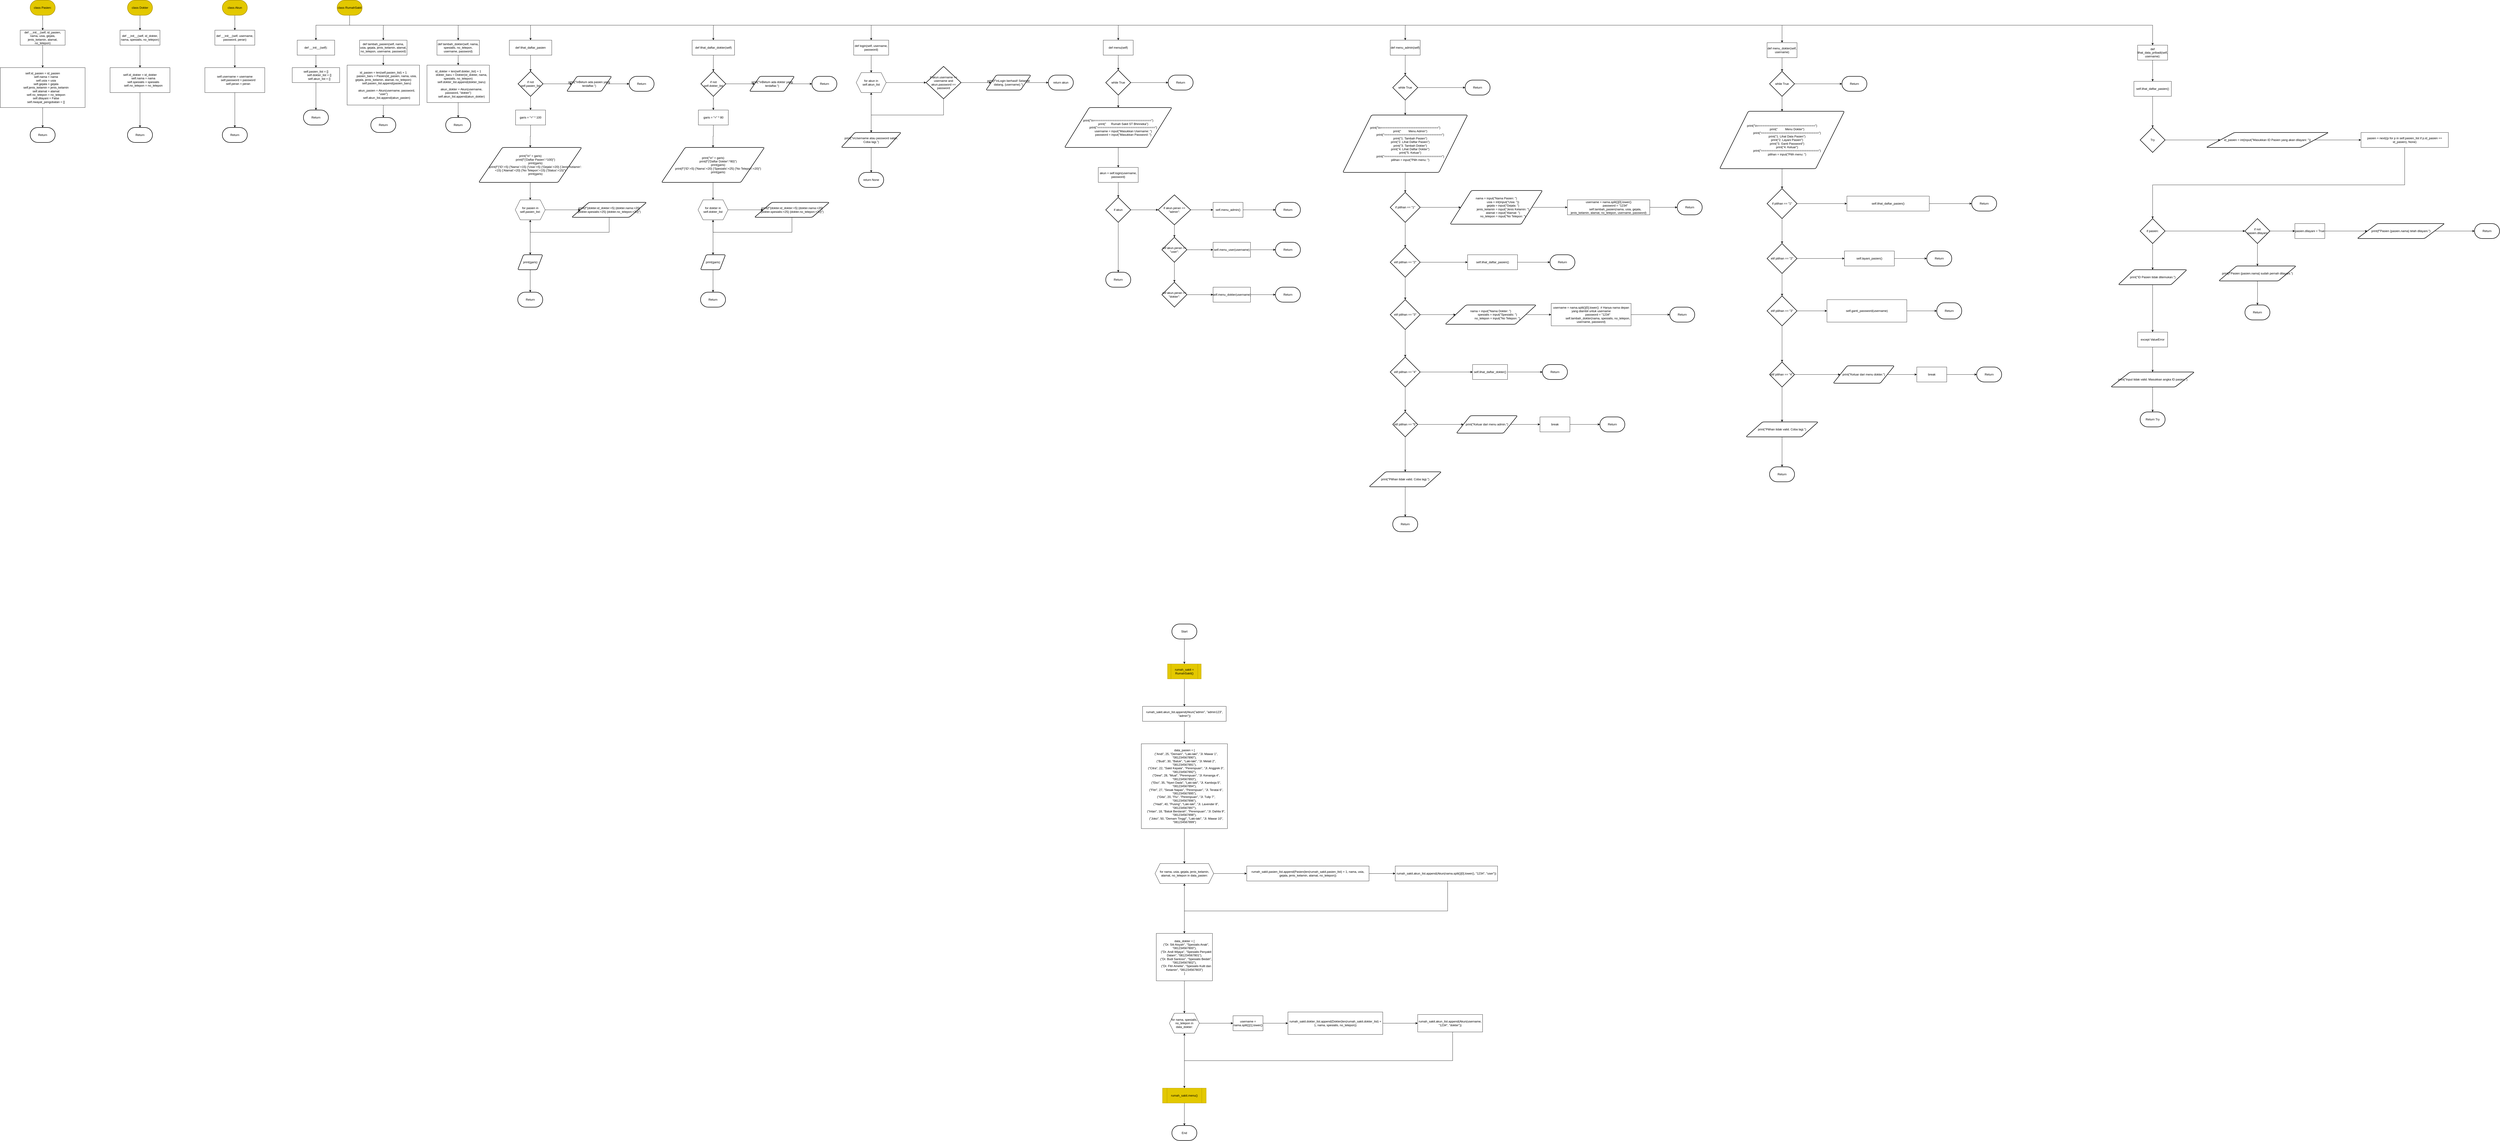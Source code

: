 <mxfile version="25.0.2">
  <diagram name="Page-1" id="9pNwteluw6mBADnM7Gkq">
    <mxGraphModel dx="993" dy="639" grid="1" gridSize="10" guides="1" tooltips="1" connect="1" arrows="1" fold="1" page="1" pageScale="1" pageWidth="850" pageHeight="1100" math="0" shadow="0">
      <root>
        <mxCell id="0" />
        <mxCell id="1" parent="0" />
        <mxCell id="ZizEYs3Msyu99g7KPIXM-3" style="edgeStyle=orthogonalEdgeStyle;rounded=0;orthogonalLoop=1;jettySize=auto;html=1;entryX=0.5;entryY=0;entryDx=0;entryDy=0;" parent="1" source="ZizEYs3Msyu99g7KPIXM-1" target="ZizEYs3Msyu99g7KPIXM-2" edge="1">
          <mxGeometry relative="1" as="geometry" />
        </mxCell>
        <mxCell id="ZizEYs3Msyu99g7KPIXM-1" value="class Pasien:" style="strokeWidth=2;html=1;shape=mxgraph.flowchart.terminator;whiteSpace=wrap;fillColor=#e3c800;fontColor=#000000;strokeColor=#B09500;" parent="1" vertex="1">
          <mxGeometry x="120" y="30" width="100" height="60" as="geometry" />
        </mxCell>
        <mxCell id="ZizEYs3Msyu99g7KPIXM-5" style="edgeStyle=orthogonalEdgeStyle;rounded=0;orthogonalLoop=1;jettySize=auto;html=1;entryX=0.5;entryY=0;entryDx=0;entryDy=0;" parent="1" source="ZizEYs3Msyu99g7KPIXM-2" target="ZizEYs3Msyu99g7KPIXM-4" edge="1">
          <mxGeometry relative="1" as="geometry" />
        </mxCell>
        <mxCell id="ZizEYs3Msyu99g7KPIXM-2" value="def __init__(self, id_pasien, nama, usia, gejala, jenis_kelamin, alamat, no_telepon)" style="rounded=0;whiteSpace=wrap;html=1;" parent="1" vertex="1">
          <mxGeometry x="80" y="150" width="180" height="60" as="geometry" />
        </mxCell>
        <mxCell id="ZizEYs3Msyu99g7KPIXM-4" value="&lt;div&gt;self.id_pasien = id_pasien&lt;/div&gt;&lt;div&gt;&amp;nbsp; &amp;nbsp; &amp;nbsp; &amp;nbsp; self.nama = nama&lt;/div&gt;&lt;div&gt;&amp;nbsp; &amp;nbsp; &amp;nbsp; &amp;nbsp; self.usia = usia&lt;/div&gt;&lt;div&gt;&amp;nbsp; &amp;nbsp; &amp;nbsp; &amp;nbsp; self.gejala = gejala&lt;/div&gt;&lt;div&gt;&amp;nbsp; &amp;nbsp; &amp;nbsp; &amp;nbsp; self.jenis_kelamin = jenis_kelamin&lt;/div&gt;&lt;div&gt;&amp;nbsp; &amp;nbsp; &amp;nbsp; &amp;nbsp; self.alamat = alamat&lt;/div&gt;&lt;div&gt;&amp;nbsp; &amp;nbsp; &amp;nbsp; &amp;nbsp; self.no_telepon = no_telepon&lt;/div&gt;&lt;div&gt;&amp;nbsp; &amp;nbsp; &amp;nbsp; &amp;nbsp; self.dilayani = False&lt;/div&gt;&lt;div&gt;&amp;nbsp; &amp;nbsp; &amp;nbsp; &amp;nbsp; self.riwayat_pengobatan = []&lt;/div&gt;" style="rounded=0;whiteSpace=wrap;html=1;" parent="1" vertex="1">
          <mxGeometry y="300" width="340" height="160" as="geometry" />
        </mxCell>
        <mxCell id="ZizEYs3Msyu99g7KPIXM-6" value="Return" style="strokeWidth=2;html=1;shape=mxgraph.flowchart.terminator;whiteSpace=wrap;" parent="1" vertex="1">
          <mxGeometry x="120" y="540" width="100" height="60" as="geometry" />
        </mxCell>
        <mxCell id="ZizEYs3Msyu99g7KPIXM-7" style="edgeStyle=orthogonalEdgeStyle;rounded=0;orthogonalLoop=1;jettySize=auto;html=1;entryX=0.5;entryY=0;entryDx=0;entryDy=0;entryPerimeter=0;" parent="1" source="ZizEYs3Msyu99g7KPIXM-4" target="ZizEYs3Msyu99g7KPIXM-6" edge="1">
          <mxGeometry relative="1" as="geometry" />
        </mxCell>
        <mxCell id="ZizEYs3Msyu99g7KPIXM-10" style="edgeStyle=orthogonalEdgeStyle;rounded=0;orthogonalLoop=1;jettySize=auto;html=1;entryX=0.5;entryY=0;entryDx=0;entryDy=0;" parent="1" source="ZizEYs3Msyu99g7KPIXM-8" target="ZizEYs3Msyu99g7KPIXM-9" edge="1">
          <mxGeometry relative="1" as="geometry" />
        </mxCell>
        <mxCell id="ZizEYs3Msyu99g7KPIXM-8" value="class Dokter" style="strokeWidth=2;html=1;shape=mxgraph.flowchart.terminator;whiteSpace=wrap;fillColor=#e3c800;fontColor=#000000;strokeColor=#B09500;" parent="1" vertex="1">
          <mxGeometry x="510" y="30" width="100" height="60" as="geometry" />
        </mxCell>
        <mxCell id="ZizEYs3Msyu99g7KPIXM-12" style="edgeStyle=orthogonalEdgeStyle;rounded=0;orthogonalLoop=1;jettySize=auto;html=1;entryX=0.5;entryY=0;entryDx=0;entryDy=0;" parent="1" source="ZizEYs3Msyu99g7KPIXM-9" target="ZizEYs3Msyu99g7KPIXM-11" edge="1">
          <mxGeometry relative="1" as="geometry" />
        </mxCell>
        <mxCell id="ZizEYs3Msyu99g7KPIXM-9" value="def __init__(self, id_dokter, nama, spesialis, no_telepon)" style="rounded=0;whiteSpace=wrap;html=1;" parent="1" vertex="1">
          <mxGeometry x="480" y="150" width="160" height="60" as="geometry" />
        </mxCell>
        <mxCell id="ZizEYs3Msyu99g7KPIXM-11" value="&lt;div&gt;self.id_dokter = id_dokter&lt;/div&gt;&lt;div&gt;&amp;nbsp; &amp;nbsp; &amp;nbsp; &amp;nbsp; self.nama = nama&lt;/div&gt;&lt;div&gt;&amp;nbsp; &amp;nbsp; &amp;nbsp; &amp;nbsp; self.spesialis = spesialis&lt;/div&gt;&lt;div&gt;&amp;nbsp; &amp;nbsp; &amp;nbsp; &amp;nbsp; self.no_telepon = no_telepon&lt;/div&gt;" style="rounded=0;whiteSpace=wrap;html=1;" parent="1" vertex="1">
          <mxGeometry x="440" y="300" width="240" height="100" as="geometry" />
        </mxCell>
        <mxCell id="ZizEYs3Msyu99g7KPIXM-13" value="Return" style="strokeWidth=2;html=1;shape=mxgraph.flowchart.terminator;whiteSpace=wrap;" parent="1" vertex="1">
          <mxGeometry x="510" y="540" width="100" height="60" as="geometry" />
        </mxCell>
        <mxCell id="ZizEYs3Msyu99g7KPIXM-14" style="edgeStyle=orthogonalEdgeStyle;rounded=0;orthogonalLoop=1;jettySize=auto;html=1;entryX=0.5;entryY=0;entryDx=0;entryDy=0;entryPerimeter=0;" parent="1" source="ZizEYs3Msyu99g7KPIXM-11" target="ZizEYs3Msyu99g7KPIXM-13" edge="1">
          <mxGeometry relative="1" as="geometry" />
        </mxCell>
        <mxCell id="ZizEYs3Msyu99g7KPIXM-17" style="edgeStyle=orthogonalEdgeStyle;rounded=0;orthogonalLoop=1;jettySize=auto;html=1;entryX=0.5;entryY=0;entryDx=0;entryDy=0;" parent="1" source="ZizEYs3Msyu99g7KPIXM-15" target="ZizEYs3Msyu99g7KPIXM-16" edge="1">
          <mxGeometry relative="1" as="geometry" />
        </mxCell>
        <mxCell id="ZizEYs3Msyu99g7KPIXM-15" value="class Akun" style="strokeWidth=2;html=1;shape=mxgraph.flowchart.terminator;whiteSpace=wrap;fillColor=#e3c800;fontColor=#000000;strokeColor=#B09500;" parent="1" vertex="1">
          <mxGeometry x="890" y="30" width="100" height="60" as="geometry" />
        </mxCell>
        <mxCell id="ZizEYs3Msyu99g7KPIXM-20" style="edgeStyle=orthogonalEdgeStyle;rounded=0;orthogonalLoop=1;jettySize=auto;html=1;entryX=0.5;entryY=0;entryDx=0;entryDy=0;" parent="1" source="ZizEYs3Msyu99g7KPIXM-16" target="ZizEYs3Msyu99g7KPIXM-19" edge="1">
          <mxGeometry relative="1" as="geometry" />
        </mxCell>
        <mxCell id="ZizEYs3Msyu99g7KPIXM-16" value="def __init__(self, username, password, peran)" style="rounded=0;whiteSpace=wrap;html=1;" parent="1" vertex="1">
          <mxGeometry x="860" y="150" width="160" height="60" as="geometry" />
        </mxCell>
        <mxCell id="ZizEYs3Msyu99g7KPIXM-19" value="&lt;div&gt;self.username = username&lt;/div&gt;&lt;div&gt;&amp;nbsp; &amp;nbsp; &amp;nbsp; &amp;nbsp; self.password = password&lt;/div&gt;&lt;div&gt;&amp;nbsp; &amp;nbsp; &amp;nbsp; &amp;nbsp; self.peran = peran&lt;/div&gt;" style="rounded=0;whiteSpace=wrap;html=1;" parent="1" vertex="1">
          <mxGeometry x="820" y="300" width="240" height="100" as="geometry" />
        </mxCell>
        <mxCell id="ZizEYs3Msyu99g7KPIXM-21" value="Return" style="strokeWidth=2;html=1;shape=mxgraph.flowchart.terminator;whiteSpace=wrap;" parent="1" vertex="1">
          <mxGeometry x="890" y="540" width="100" height="60" as="geometry" />
        </mxCell>
        <mxCell id="ZizEYs3Msyu99g7KPIXM-22" style="edgeStyle=orthogonalEdgeStyle;rounded=0;orthogonalLoop=1;jettySize=auto;html=1;entryX=0.5;entryY=0;entryDx=0;entryDy=0;entryPerimeter=0;" parent="1" source="ZizEYs3Msyu99g7KPIXM-19" target="ZizEYs3Msyu99g7KPIXM-21" edge="1">
          <mxGeometry relative="1" as="geometry" />
        </mxCell>
        <mxCell id="ZizEYs3Msyu99g7KPIXM-30" style="edgeStyle=orthogonalEdgeStyle;rounded=0;orthogonalLoop=1;jettySize=auto;html=1;entryX=0.5;entryY=0;entryDx=0;entryDy=0;" parent="1" source="ZizEYs3Msyu99g7KPIXM-24" target="ZizEYs3Msyu99g7KPIXM-26" edge="1">
          <mxGeometry relative="1" as="geometry">
            <mxPoint x="1400" y="140" as="targetPoint" />
            <Array as="points">
              <mxPoint x="1400" y="130" />
              <mxPoint x="1400" y="130" />
              <mxPoint x="1265" y="130" />
            </Array>
          </mxGeometry>
        </mxCell>
        <mxCell id="ZizEYs3Msyu99g7KPIXM-35" style="edgeStyle=orthogonalEdgeStyle;rounded=0;orthogonalLoop=1;jettySize=auto;html=1;entryX=0.5;entryY=0;entryDx=0;entryDy=0;" parent="1" source="ZizEYs3Msyu99g7KPIXM-24" target="ZizEYs3Msyu99g7KPIXM-33" edge="1">
          <mxGeometry relative="1" as="geometry">
            <Array as="points">
              <mxPoint x="1400" y="130" />
              <mxPoint x="1535" y="130" />
            </Array>
          </mxGeometry>
        </mxCell>
        <mxCell id="ZizEYs3Msyu99g7KPIXM-42" style="edgeStyle=orthogonalEdgeStyle;rounded=0;orthogonalLoop=1;jettySize=auto;html=1;entryX=0.5;entryY=0;entryDx=0;entryDy=0;" parent="1" source="ZizEYs3Msyu99g7KPIXM-24" target="ZizEYs3Msyu99g7KPIXM-39" edge="1">
          <mxGeometry relative="1" as="geometry">
            <Array as="points">
              <mxPoint x="1400" y="130" />
              <mxPoint x="1835" y="130" />
            </Array>
          </mxGeometry>
        </mxCell>
        <mxCell id="ZizEYs3Msyu99g7KPIXM-46" style="edgeStyle=orthogonalEdgeStyle;rounded=0;orthogonalLoop=1;jettySize=auto;html=1;entryX=0.5;entryY=0;entryDx=0;entryDy=0;" parent="1" source="ZizEYs3Msyu99g7KPIXM-24" target="ZizEYs3Msyu99g7KPIXM-45" edge="1">
          <mxGeometry relative="1" as="geometry">
            <Array as="points">
              <mxPoint x="1400" y="130" />
              <mxPoint x="2125" y="130" />
            </Array>
          </mxGeometry>
        </mxCell>
        <mxCell id="ZizEYs3Msyu99g7KPIXM-91" style="edgeStyle=orthogonalEdgeStyle;rounded=0;orthogonalLoop=1;jettySize=auto;html=1;entryX=0.5;entryY=0;entryDx=0;entryDy=0;" parent="1" source="ZizEYs3Msyu99g7KPIXM-24" target="ZizEYs3Msyu99g7KPIXM-71" edge="1">
          <mxGeometry relative="1" as="geometry">
            <Array as="points">
              <mxPoint x="1400" y="130" />
              <mxPoint x="2857" y="130" />
            </Array>
          </mxGeometry>
        </mxCell>
        <mxCell id="ZizEYs3Msyu99g7KPIXM-93" style="edgeStyle=orthogonalEdgeStyle;rounded=0;orthogonalLoop=1;jettySize=auto;html=1;entryX=0.5;entryY=0;entryDx=0;entryDy=0;" parent="1" source="ZizEYs3Msyu99g7KPIXM-24" target="ZizEYs3Msyu99g7KPIXM-92" edge="1">
          <mxGeometry relative="1" as="geometry">
            <Array as="points">
              <mxPoint x="1400" y="130" />
              <mxPoint x="3490" y="130" />
            </Array>
          </mxGeometry>
        </mxCell>
        <mxCell id="ZizEYs3Msyu99g7KPIXM-111" style="edgeStyle=orthogonalEdgeStyle;rounded=0;orthogonalLoop=1;jettySize=auto;html=1;entryX=0.5;entryY=0;entryDx=0;entryDy=0;" parent="1" source="ZizEYs3Msyu99g7KPIXM-24" target="ZizEYs3Msyu99g7KPIXM-110" edge="1">
          <mxGeometry relative="1" as="geometry">
            <Array as="points">
              <mxPoint x="1400" y="130" />
              <mxPoint x="4480" y="130" />
            </Array>
          </mxGeometry>
        </mxCell>
        <mxCell id="ZizEYs3Msyu99g7KPIXM-150" style="edgeStyle=orthogonalEdgeStyle;rounded=0;orthogonalLoop=1;jettySize=auto;html=1;entryX=0.5;entryY=0;entryDx=0;entryDy=0;" parent="1" source="ZizEYs3Msyu99g7KPIXM-24" target="ZizEYs3Msyu99g7KPIXM-147" edge="1">
          <mxGeometry relative="1" as="geometry">
            <Array as="points">
              <mxPoint x="1400" y="130" />
              <mxPoint x="5630" y="130" />
            </Array>
          </mxGeometry>
        </mxCell>
        <mxCell id="IPcPWdI3xmC9wNCXVXQZ-45" style="edgeStyle=orthogonalEdgeStyle;rounded=0;orthogonalLoop=1;jettySize=auto;html=1;entryX=0.5;entryY=0;entryDx=0;entryDy=0;" parent="1" source="ZizEYs3Msyu99g7KPIXM-24" target="IPcPWdI3xmC9wNCXVXQZ-44" edge="1">
          <mxGeometry relative="1" as="geometry">
            <Array as="points">
              <mxPoint x="1400" y="130" />
              <mxPoint x="7140" y="130" />
            </Array>
          </mxGeometry>
        </mxCell>
        <mxCell id="Bt0prhDB-GuWn_cEaZXG-53" style="edgeStyle=orthogonalEdgeStyle;rounded=0;orthogonalLoop=1;jettySize=auto;html=1;entryX=0.5;entryY=0;entryDx=0;entryDy=0;" edge="1" parent="1" source="ZizEYs3Msyu99g7KPIXM-24" target="Bt0prhDB-GuWn_cEaZXG-52">
          <mxGeometry relative="1" as="geometry">
            <Array as="points">
              <mxPoint x="1400" y="130" />
              <mxPoint x="8625" y="130" />
            </Array>
          </mxGeometry>
        </mxCell>
        <mxCell id="ZizEYs3Msyu99g7KPIXM-24" value="class RumahSakit" style="strokeWidth=2;html=1;shape=mxgraph.flowchart.terminator;whiteSpace=wrap;fillColor=#e3c800;fontColor=#000000;strokeColor=#B09500;" parent="1" vertex="1">
          <mxGeometry x="1350" y="30" width="100" height="60" as="geometry" />
        </mxCell>
        <mxCell id="ZizEYs3Msyu99g7KPIXM-29" style="edgeStyle=orthogonalEdgeStyle;rounded=0;orthogonalLoop=1;jettySize=auto;html=1;entryX=0.5;entryY=0;entryDx=0;entryDy=0;" parent="1" source="ZizEYs3Msyu99g7KPIXM-26" target="ZizEYs3Msyu99g7KPIXM-28" edge="1">
          <mxGeometry relative="1" as="geometry" />
        </mxCell>
        <mxCell id="ZizEYs3Msyu99g7KPIXM-26" value="def __init__(self):" style="rounded=0;whiteSpace=wrap;html=1;" parent="1" vertex="1">
          <mxGeometry x="1190" y="190" width="150" height="60" as="geometry" />
        </mxCell>
        <mxCell id="ZizEYs3Msyu99g7KPIXM-28" value="&lt;div&gt;self.pasien_list = []&lt;/div&gt;&lt;div&gt;&amp;nbsp; &amp;nbsp; &amp;nbsp; &amp;nbsp; self.dokter_list = []&lt;/div&gt;&lt;div&gt;&amp;nbsp; &amp;nbsp; &amp;nbsp; &amp;nbsp; self.akun_list = []&lt;/div&gt;" style="rounded=0;whiteSpace=wrap;html=1;" parent="1" vertex="1">
          <mxGeometry x="1170" y="300" width="190" height="60" as="geometry" />
        </mxCell>
        <mxCell id="ZizEYs3Msyu99g7KPIXM-31" value="Return" style="strokeWidth=2;html=1;shape=mxgraph.flowchart.terminator;whiteSpace=wrap;" parent="1" vertex="1">
          <mxGeometry x="1215" y="470" width="100" height="60" as="geometry" />
        </mxCell>
        <mxCell id="ZizEYs3Msyu99g7KPIXM-32" style="edgeStyle=orthogonalEdgeStyle;rounded=0;orthogonalLoop=1;jettySize=auto;html=1;entryX=0.5;entryY=0;entryDx=0;entryDy=0;entryPerimeter=0;" parent="1" source="ZizEYs3Msyu99g7KPIXM-28" target="ZizEYs3Msyu99g7KPIXM-31" edge="1">
          <mxGeometry relative="1" as="geometry" />
        </mxCell>
        <mxCell id="ZizEYs3Msyu99g7KPIXM-36" style="edgeStyle=orthogonalEdgeStyle;rounded=0;orthogonalLoop=1;jettySize=auto;html=1;entryX=0.5;entryY=0;entryDx=0;entryDy=0;" parent="1" source="ZizEYs3Msyu99g7KPIXM-33" target="ZizEYs3Msyu99g7KPIXM-34" edge="1">
          <mxGeometry relative="1" as="geometry" />
        </mxCell>
        <mxCell id="ZizEYs3Msyu99g7KPIXM-33" value="def tambah_pasien(self, nama, usia, gejala, jenis_kelamin, alamat, no_telepon, username, password)" style="rounded=0;whiteSpace=wrap;html=1;" parent="1" vertex="1">
          <mxGeometry x="1440" y="190" width="190" height="60" as="geometry" />
        </mxCell>
        <mxCell id="ZizEYs3Msyu99g7KPIXM-34" value="&lt;div&gt;id_pasien = len(self.pasien_list) + 1&lt;/div&gt;&lt;div&gt;&amp;nbsp; &amp;nbsp; &amp;nbsp; &amp;nbsp; pasien_baru = Pasien(id_pasien, nama, usia, gejala, jenis_kelamin, alamat, no_telepon)&lt;/div&gt;&lt;div&gt;&amp;nbsp; &amp;nbsp; &amp;nbsp; &amp;nbsp; self.pasien_list.append(pasien_baru)&lt;/div&gt;&lt;div&gt;&lt;br&gt;&lt;/div&gt;&lt;div&gt;&amp;nbsp; &amp;nbsp; &amp;nbsp; &amp;nbsp; akun_pasien = Akun(username, password, &quot;user&quot;)&lt;/div&gt;&lt;div&gt;&amp;nbsp; &amp;nbsp; &amp;nbsp; &amp;nbsp; self.akun_list.append(akun_pasien)&lt;/div&gt;" style="rounded=0;whiteSpace=wrap;html=1;" parent="1" vertex="1">
          <mxGeometry x="1390" y="290" width="290" height="160" as="geometry" />
        </mxCell>
        <mxCell id="ZizEYs3Msyu99g7KPIXM-37" value="Return" style="strokeWidth=2;html=1;shape=mxgraph.flowchart.terminator;whiteSpace=wrap;" parent="1" vertex="1">
          <mxGeometry x="1485" y="500" width="100" height="60" as="geometry" />
        </mxCell>
        <mxCell id="ZizEYs3Msyu99g7KPIXM-38" style="edgeStyle=orthogonalEdgeStyle;rounded=0;orthogonalLoop=1;jettySize=auto;html=1;entryX=0.5;entryY=0;entryDx=0;entryDy=0;entryPerimeter=0;" parent="1" source="ZizEYs3Msyu99g7KPIXM-34" target="ZizEYs3Msyu99g7KPIXM-37" edge="1">
          <mxGeometry relative="1" as="geometry" />
        </mxCell>
        <mxCell id="ZizEYs3Msyu99g7KPIXM-43" style="edgeStyle=orthogonalEdgeStyle;rounded=0;orthogonalLoop=1;jettySize=auto;html=1;entryX=0.5;entryY=0;entryDx=0;entryDy=0;" parent="1" source="ZizEYs3Msyu99g7KPIXM-39" target="ZizEYs3Msyu99g7KPIXM-40" edge="1">
          <mxGeometry relative="1" as="geometry" />
        </mxCell>
        <mxCell id="ZizEYs3Msyu99g7KPIXM-39" value="def tambah_dokter(self, nama, spesialis, no_telepon, username, password)" style="rounded=0;whiteSpace=wrap;html=1;" parent="1" vertex="1">
          <mxGeometry x="1750" y="190" width="170" height="60" as="geometry" />
        </mxCell>
        <mxCell id="ZizEYs3Msyu99g7KPIXM-40" value="&lt;div&gt;id_dokter = len(self.dokter_list) + 1&lt;/div&gt;&lt;div&gt;&amp;nbsp; &amp;nbsp; &amp;nbsp; &amp;nbsp; dokter_baru = Dokter(id_dokter, nama, spesialis, no_telepon)&lt;/div&gt;&lt;div&gt;&amp;nbsp; &amp;nbsp; &amp;nbsp; &amp;nbsp; self.dokter_list.append(dokter_baru)&lt;/div&gt;&lt;div&gt;&lt;br&gt;&lt;/div&gt;&lt;div&gt;&amp;nbsp; &amp;nbsp; &amp;nbsp; &amp;nbsp; akun_dokter = Akun(username, password, &quot;dokter&quot;)&lt;/div&gt;&lt;div&gt;&amp;nbsp; &amp;nbsp; &amp;nbsp; &amp;nbsp; self.akun_list.append(akun_dokter)&lt;/div&gt;" style="rounded=0;whiteSpace=wrap;html=1;" parent="1" vertex="1">
          <mxGeometry x="1710" y="290" width="250" height="150" as="geometry" />
        </mxCell>
        <mxCell id="ZizEYs3Msyu99g7KPIXM-41" value="Return" style="strokeWidth=2;html=1;shape=mxgraph.flowchart.terminator;whiteSpace=wrap;" parent="1" vertex="1">
          <mxGeometry x="1785" y="500" width="100" height="60" as="geometry" />
        </mxCell>
        <mxCell id="ZizEYs3Msyu99g7KPIXM-44" style="edgeStyle=orthogonalEdgeStyle;rounded=0;orthogonalLoop=1;jettySize=auto;html=1;entryX=0.5;entryY=0;entryDx=0;entryDy=0;entryPerimeter=0;" parent="1" source="ZizEYs3Msyu99g7KPIXM-40" target="ZizEYs3Msyu99g7KPIXM-41" edge="1">
          <mxGeometry relative="1" as="geometry" />
        </mxCell>
        <mxCell id="ZizEYs3Msyu99g7KPIXM-45" value="def lihat_daftar_pasien" style="rounded=0;whiteSpace=wrap;html=1;" parent="1" vertex="1">
          <mxGeometry x="2040" y="190" width="170" height="60" as="geometry" />
        </mxCell>
        <mxCell id="ZizEYs3Msyu99g7KPIXM-52" style="edgeStyle=orthogonalEdgeStyle;rounded=0;orthogonalLoop=1;jettySize=auto;html=1;entryX=0;entryY=0.5;entryDx=0;entryDy=0;" parent="1" source="ZizEYs3Msyu99g7KPIXM-47" target="ZizEYs3Msyu99g7KPIXM-51" edge="1">
          <mxGeometry relative="1" as="geometry" />
        </mxCell>
        <mxCell id="ZizEYs3Msyu99g7KPIXM-56" style="edgeStyle=orthogonalEdgeStyle;rounded=0;orthogonalLoop=1;jettySize=auto;html=1;entryX=0.5;entryY=0;entryDx=0;entryDy=0;" parent="1" source="ZizEYs3Msyu99g7KPIXM-47" target="ZizEYs3Msyu99g7KPIXM-55" edge="1">
          <mxGeometry relative="1" as="geometry" />
        </mxCell>
        <mxCell id="ZizEYs3Msyu99g7KPIXM-47" value="if not self.pasien_list" style="strokeWidth=2;html=1;shape=mxgraph.flowchart.decision;whiteSpace=wrap;" parent="1" vertex="1">
          <mxGeometry x="2075" y="315" width="100" height="100" as="geometry" />
        </mxCell>
        <mxCell id="ZizEYs3Msyu99g7KPIXM-48" style="edgeStyle=orthogonalEdgeStyle;rounded=0;orthogonalLoop=1;jettySize=auto;html=1;entryX=0.5;entryY=0;entryDx=0;entryDy=0;entryPerimeter=0;" parent="1" source="ZizEYs3Msyu99g7KPIXM-45" target="ZizEYs3Msyu99g7KPIXM-47" edge="1">
          <mxGeometry relative="1" as="geometry" />
        </mxCell>
        <mxCell id="ZizEYs3Msyu99g7KPIXM-51" value="print(&quot;\nBelum ada pasien yang terdaftar.&quot;)" style="shape=parallelogram;html=1;strokeWidth=2;perimeter=parallelogramPerimeter;whiteSpace=wrap;rounded=1;arcSize=12;size=0.23;" parent="1" vertex="1">
          <mxGeometry x="2270" y="335" width="180" height="60" as="geometry" />
        </mxCell>
        <mxCell id="ZizEYs3Msyu99g7KPIXM-53" value="Return" style="strokeWidth=2;html=1;shape=mxgraph.flowchart.terminator;whiteSpace=wrap;" parent="1" vertex="1">
          <mxGeometry x="2520" y="335" width="100" height="60" as="geometry" />
        </mxCell>
        <mxCell id="ZizEYs3Msyu99g7KPIXM-54" style="edgeStyle=orthogonalEdgeStyle;rounded=0;orthogonalLoop=1;jettySize=auto;html=1;entryX=0;entryY=0.5;entryDx=0;entryDy=0;entryPerimeter=0;" parent="1" source="ZizEYs3Msyu99g7KPIXM-51" target="ZizEYs3Msyu99g7KPIXM-53" edge="1">
          <mxGeometry relative="1" as="geometry" />
        </mxCell>
        <mxCell id="ZizEYs3Msyu99g7KPIXM-58" style="edgeStyle=orthogonalEdgeStyle;rounded=0;orthogonalLoop=1;jettySize=auto;html=1;entryX=0.5;entryY=0;entryDx=0;entryDy=0;" parent="1" source="ZizEYs3Msyu99g7KPIXM-55" target="ZizEYs3Msyu99g7KPIXM-57" edge="1">
          <mxGeometry relative="1" as="geometry" />
        </mxCell>
        <mxCell id="ZizEYs3Msyu99g7KPIXM-55" value="garis = &quot;=&quot; * 100" style="rounded=0;whiteSpace=wrap;html=1;" parent="1" vertex="1">
          <mxGeometry x="2065" y="470" width="120" height="60" as="geometry" />
        </mxCell>
        <mxCell id="ZizEYs3Msyu99g7KPIXM-62" style="edgeStyle=orthogonalEdgeStyle;rounded=0;orthogonalLoop=1;jettySize=auto;html=1;entryX=0.5;entryY=0;entryDx=0;entryDy=0;" parent="1" source="ZizEYs3Msyu99g7KPIXM-57" target="ZizEYs3Msyu99g7KPIXM-61" edge="1">
          <mxGeometry relative="1" as="geometry" />
        </mxCell>
        <mxCell id="ZizEYs3Msyu99g7KPIXM-57" value="&lt;div&gt;print(&quot;\n&quot; + garis)&lt;/div&gt;&lt;div&gt;&amp;nbsp; &amp;nbsp; &amp;nbsp; &amp;nbsp; &amp;nbsp; &amp;nbsp; print(f&quot;{&#39;Daftar Pasien&#39;:^100}&quot;)&lt;/div&gt;&lt;div&gt;&amp;nbsp; &amp;nbsp; &amp;nbsp; &amp;nbsp; &amp;nbsp; &amp;nbsp; print(garis)&lt;/div&gt;&lt;div&gt;&amp;nbsp; &amp;nbsp; &amp;nbsp; &amp;nbsp; &amp;nbsp; &amp;nbsp; print(f&quot;{&#39;ID&#39;:&amp;lt;5} {&#39;Nama&#39;:&amp;lt;15} {&#39;Usia&#39;:&amp;lt;5} {&#39;Gejala&#39;:&amp;lt;20} {&#39;Jenis Kelamin&#39;:&amp;lt;15} {&#39;Alamat&#39;:&amp;lt;20} {&#39;No Telepon&#39;:&amp;lt;15} {&#39;Status&#39;:&amp;lt;15}&quot;)&lt;/div&gt;&lt;div&gt;&amp;nbsp; &amp;nbsp; &amp;nbsp; &amp;nbsp; &amp;nbsp; &amp;nbsp; print(garis)&lt;/div&gt;" style="shape=parallelogram;html=1;strokeWidth=2;perimeter=parallelogramPerimeter;whiteSpace=wrap;rounded=1;arcSize=12;size=0.23;" parent="1" vertex="1">
          <mxGeometry x="1917.5" y="620" width="412.5" height="140" as="geometry" />
        </mxCell>
        <mxCell id="ZizEYs3Msyu99g7KPIXM-65" style="edgeStyle=orthogonalEdgeStyle;rounded=0;orthogonalLoop=1;jettySize=auto;html=1;entryX=0;entryY=0.5;entryDx=0;entryDy=0;" parent="1" source="ZizEYs3Msyu99g7KPIXM-61" target="ZizEYs3Msyu99g7KPIXM-63" edge="1">
          <mxGeometry relative="1" as="geometry" />
        </mxCell>
        <mxCell id="ZizEYs3Msyu99g7KPIXM-68" style="edgeStyle=orthogonalEdgeStyle;rounded=0;orthogonalLoop=1;jettySize=auto;html=1;entryX=0.5;entryY=0;entryDx=0;entryDy=0;" parent="1" source="ZizEYs3Msyu99g7KPIXM-61" target="ZizEYs3Msyu99g7KPIXM-67" edge="1">
          <mxGeometry relative="1" as="geometry" />
        </mxCell>
        <mxCell id="ZizEYs3Msyu99g7KPIXM-61" value="for pasien in self.pasien_list:" style="shape=hexagon;perimeter=hexagonPerimeter2;whiteSpace=wrap;html=1;fixedSize=1;" parent="1" vertex="1">
          <mxGeometry x="2063.75" y="830" width="120" height="80" as="geometry" />
        </mxCell>
        <mxCell id="ZizEYs3Msyu99g7KPIXM-66" style="edgeStyle=orthogonalEdgeStyle;rounded=0;orthogonalLoop=1;jettySize=auto;html=1;entryX=0.5;entryY=1;entryDx=0;entryDy=0;" parent="1" source="ZizEYs3Msyu99g7KPIXM-63" target="ZizEYs3Msyu99g7KPIXM-61" edge="1">
          <mxGeometry relative="1" as="geometry">
            <mxPoint x="2440" y="960" as="targetPoint" />
            <Array as="points">
              <mxPoint x="2440" y="960" />
              <mxPoint x="2124" y="960" />
            </Array>
          </mxGeometry>
        </mxCell>
        <mxCell id="ZizEYs3Msyu99g7KPIXM-63" value="print(f&quot;{dokter.id_dokter:&amp;lt;5} {dokter.nama:&amp;lt;20} {dokter.spesialis:&amp;lt;25} {dokter.no_telepon:&amp;lt;20}&quot;)" style="shape=parallelogram;html=1;strokeWidth=2;perimeter=parallelogramPerimeter;whiteSpace=wrap;rounded=1;arcSize=12;size=0.23;" parent="1" vertex="1">
          <mxGeometry x="2290" y="840" width="300" height="60" as="geometry" />
        </mxCell>
        <mxCell id="ZizEYs3Msyu99g7KPIXM-67" value="print(garis)" style="shape=parallelogram;html=1;strokeWidth=2;perimeter=parallelogramPerimeter;whiteSpace=wrap;rounded=1;arcSize=12;size=0.23;" parent="1" vertex="1">
          <mxGeometry x="2073.75" y="1050" width="100" height="60" as="geometry" />
        </mxCell>
        <mxCell id="ZizEYs3Msyu99g7KPIXM-69" value="Return" style="strokeWidth=2;html=1;shape=mxgraph.flowchart.terminator;whiteSpace=wrap;" parent="1" vertex="1">
          <mxGeometry x="2073.75" y="1200" width="100" height="60" as="geometry" />
        </mxCell>
        <mxCell id="ZizEYs3Msyu99g7KPIXM-70" style="edgeStyle=orthogonalEdgeStyle;rounded=0;orthogonalLoop=1;jettySize=auto;html=1;entryX=0.5;entryY=0;entryDx=0;entryDy=0;entryPerimeter=0;" parent="1" source="ZizEYs3Msyu99g7KPIXM-67" target="ZizEYs3Msyu99g7KPIXM-69" edge="1">
          <mxGeometry relative="1" as="geometry" />
        </mxCell>
        <mxCell id="ZizEYs3Msyu99g7KPIXM-71" value="def lihat_daftar_dokter(self)" style="rounded=0;whiteSpace=wrap;html=1;" parent="1" vertex="1">
          <mxGeometry x="2772.5" y="190" width="170" height="60" as="geometry" />
        </mxCell>
        <mxCell id="ZizEYs3Msyu99g7KPIXM-72" style="edgeStyle=orthogonalEdgeStyle;rounded=0;orthogonalLoop=1;jettySize=auto;html=1;entryX=0;entryY=0.5;entryDx=0;entryDy=0;" parent="1" source="ZizEYs3Msyu99g7KPIXM-74" target="ZizEYs3Msyu99g7KPIXM-76" edge="1">
          <mxGeometry relative="1" as="geometry" />
        </mxCell>
        <mxCell id="ZizEYs3Msyu99g7KPIXM-73" style="edgeStyle=orthogonalEdgeStyle;rounded=0;orthogonalLoop=1;jettySize=auto;html=1;entryX=0.5;entryY=0;entryDx=0;entryDy=0;" parent="1" source="ZizEYs3Msyu99g7KPIXM-74" target="ZizEYs3Msyu99g7KPIXM-80" edge="1">
          <mxGeometry relative="1" as="geometry" />
        </mxCell>
        <mxCell id="ZizEYs3Msyu99g7KPIXM-74" value="if not self.dokter_list" style="strokeWidth=2;html=1;shape=mxgraph.flowchart.decision;whiteSpace=wrap;" parent="1" vertex="1">
          <mxGeometry x="2807.5" y="315" width="100" height="100" as="geometry" />
        </mxCell>
        <mxCell id="ZizEYs3Msyu99g7KPIXM-75" style="edgeStyle=orthogonalEdgeStyle;rounded=0;orthogonalLoop=1;jettySize=auto;html=1;entryX=0.5;entryY=0;entryDx=0;entryDy=0;entryPerimeter=0;" parent="1" source="ZizEYs3Msyu99g7KPIXM-71" target="ZizEYs3Msyu99g7KPIXM-74" edge="1">
          <mxGeometry relative="1" as="geometry" />
        </mxCell>
        <mxCell id="ZizEYs3Msyu99g7KPIXM-76" value="print(&quot;\nBelum ada dokter yang terdaftar.&quot;)" style="shape=parallelogram;html=1;strokeWidth=2;perimeter=parallelogramPerimeter;whiteSpace=wrap;rounded=1;arcSize=12;size=0.23;" parent="1" vertex="1">
          <mxGeometry x="3002.5" y="335" width="180" height="60" as="geometry" />
        </mxCell>
        <mxCell id="ZizEYs3Msyu99g7KPIXM-77" value="Return" style="strokeWidth=2;html=1;shape=mxgraph.flowchart.terminator;whiteSpace=wrap;" parent="1" vertex="1">
          <mxGeometry x="3252.5" y="335" width="100" height="60" as="geometry" />
        </mxCell>
        <mxCell id="ZizEYs3Msyu99g7KPIXM-78" style="edgeStyle=orthogonalEdgeStyle;rounded=0;orthogonalLoop=1;jettySize=auto;html=1;entryX=0;entryY=0.5;entryDx=0;entryDy=0;entryPerimeter=0;" parent="1" source="ZizEYs3Msyu99g7KPIXM-76" target="ZizEYs3Msyu99g7KPIXM-77" edge="1">
          <mxGeometry relative="1" as="geometry" />
        </mxCell>
        <mxCell id="ZizEYs3Msyu99g7KPIXM-79" style="edgeStyle=orthogonalEdgeStyle;rounded=0;orthogonalLoop=1;jettySize=auto;html=1;entryX=0.5;entryY=0;entryDx=0;entryDy=0;" parent="1" source="ZizEYs3Msyu99g7KPIXM-80" target="ZizEYs3Msyu99g7KPIXM-82" edge="1">
          <mxGeometry relative="1" as="geometry" />
        </mxCell>
        <mxCell id="ZizEYs3Msyu99g7KPIXM-80" value="garis = &quot;=&quot; * 80" style="rounded=0;whiteSpace=wrap;html=1;" parent="1" vertex="1">
          <mxGeometry x="2797.5" y="470" width="120" height="60" as="geometry" />
        </mxCell>
        <mxCell id="ZizEYs3Msyu99g7KPIXM-81" style="edgeStyle=orthogonalEdgeStyle;rounded=0;orthogonalLoop=1;jettySize=auto;html=1;entryX=0.5;entryY=0;entryDx=0;entryDy=0;" parent="1" source="ZizEYs3Msyu99g7KPIXM-82" target="ZizEYs3Msyu99g7KPIXM-85" edge="1">
          <mxGeometry relative="1" as="geometry" />
        </mxCell>
        <mxCell id="ZizEYs3Msyu99g7KPIXM-82" value="&lt;div&gt;print(&quot;\n&quot; + garis)&lt;/div&gt;&lt;div&gt;&amp;nbsp; &amp;nbsp; &amp;nbsp; &amp;nbsp; &amp;nbsp; &amp;nbsp; print(f&quot;{&#39;Daftar Dokter&#39;:^80}&quot;)&lt;/div&gt;&lt;div&gt;&amp;nbsp; &amp;nbsp; &amp;nbsp; &amp;nbsp; &amp;nbsp; &amp;nbsp; print(garis)&lt;/div&gt;&lt;div&gt;&amp;nbsp; &amp;nbsp; &amp;nbsp; &amp;nbsp; &amp;nbsp; &amp;nbsp; print(f&quot;{&#39;ID&#39;:&amp;lt;5} {&#39;Nama&#39;:&amp;lt;20} {&#39;Spesialis&#39;:&amp;lt;25} {&#39;No Telepon&#39;:&amp;lt;20}&quot;)&lt;/div&gt;&lt;div&gt;&amp;nbsp; &amp;nbsp; &amp;nbsp; &amp;nbsp; &amp;nbsp; &amp;nbsp; print(garis)&lt;/div&gt;" style="shape=parallelogram;html=1;strokeWidth=2;perimeter=parallelogramPerimeter;whiteSpace=wrap;rounded=1;arcSize=12;size=0.23;" parent="1" vertex="1">
          <mxGeometry x="2650" y="620" width="412.5" height="140" as="geometry" />
        </mxCell>
        <mxCell id="ZizEYs3Msyu99g7KPIXM-83" style="edgeStyle=orthogonalEdgeStyle;rounded=0;orthogonalLoop=1;jettySize=auto;html=1;entryX=0;entryY=0.5;entryDx=0;entryDy=0;" parent="1" source="ZizEYs3Msyu99g7KPIXM-85" target="ZizEYs3Msyu99g7KPIXM-87" edge="1">
          <mxGeometry relative="1" as="geometry" />
        </mxCell>
        <mxCell id="ZizEYs3Msyu99g7KPIXM-84" style="edgeStyle=orthogonalEdgeStyle;rounded=0;orthogonalLoop=1;jettySize=auto;html=1;entryX=0.5;entryY=0;entryDx=0;entryDy=0;" parent="1" source="ZizEYs3Msyu99g7KPIXM-85" target="ZizEYs3Msyu99g7KPIXM-88" edge="1">
          <mxGeometry relative="1" as="geometry" />
        </mxCell>
        <mxCell id="ZizEYs3Msyu99g7KPIXM-85" value="for dokter in self.dokter_list" style="shape=hexagon;perimeter=hexagonPerimeter2;whiteSpace=wrap;html=1;fixedSize=1;" parent="1" vertex="1">
          <mxGeometry x="2796.25" y="830" width="120" height="80" as="geometry" />
        </mxCell>
        <mxCell id="ZizEYs3Msyu99g7KPIXM-86" style="edgeStyle=orthogonalEdgeStyle;rounded=0;orthogonalLoop=1;jettySize=auto;html=1;entryX=0.5;entryY=1;entryDx=0;entryDy=0;" parent="1" source="ZizEYs3Msyu99g7KPIXM-87" target="ZizEYs3Msyu99g7KPIXM-85" edge="1">
          <mxGeometry relative="1" as="geometry">
            <mxPoint x="3172.5" y="960" as="targetPoint" />
            <Array as="points">
              <mxPoint x="3172.5" y="960" />
              <mxPoint x="2856.5" y="960" />
            </Array>
          </mxGeometry>
        </mxCell>
        <mxCell id="ZizEYs3Msyu99g7KPIXM-87" value="print(f&quot;{dokter.id_dokter:&amp;lt;5} {dokter.nama:&amp;lt;20} {dokter.spesialis:&amp;lt;25} {dokter.no_telepon:&amp;lt;20}&quot;)" style="shape=parallelogram;html=1;strokeWidth=2;perimeter=parallelogramPerimeter;whiteSpace=wrap;rounded=1;arcSize=12;size=0.23;" parent="1" vertex="1">
          <mxGeometry x="3022.5" y="840" width="300" height="60" as="geometry" />
        </mxCell>
        <mxCell id="ZizEYs3Msyu99g7KPIXM-88" value="print(garis)" style="shape=parallelogram;html=1;strokeWidth=2;perimeter=parallelogramPerimeter;whiteSpace=wrap;rounded=1;arcSize=12;size=0.23;" parent="1" vertex="1">
          <mxGeometry x="2806.25" y="1050" width="100" height="60" as="geometry" />
        </mxCell>
        <mxCell id="ZizEYs3Msyu99g7KPIXM-89" value="Return" style="strokeWidth=2;html=1;shape=mxgraph.flowchart.terminator;whiteSpace=wrap;" parent="1" vertex="1">
          <mxGeometry x="2806.25" y="1200" width="100" height="60" as="geometry" />
        </mxCell>
        <mxCell id="ZizEYs3Msyu99g7KPIXM-90" style="edgeStyle=orthogonalEdgeStyle;rounded=0;orthogonalLoop=1;jettySize=auto;html=1;entryX=0.5;entryY=0;entryDx=0;entryDy=0;entryPerimeter=0;" parent="1" source="ZizEYs3Msyu99g7KPIXM-88" target="ZizEYs3Msyu99g7KPIXM-89" edge="1">
          <mxGeometry relative="1" as="geometry" />
        </mxCell>
        <mxCell id="ZizEYs3Msyu99g7KPIXM-96" style="edgeStyle=orthogonalEdgeStyle;rounded=0;orthogonalLoop=1;jettySize=auto;html=1;entryX=0.5;entryY=0;entryDx=0;entryDy=0;" parent="1" source="ZizEYs3Msyu99g7KPIXM-92" target="ZizEYs3Msyu99g7KPIXM-94" edge="1">
          <mxGeometry relative="1" as="geometry" />
        </mxCell>
        <mxCell id="ZizEYs3Msyu99g7KPIXM-92" value="def login(self, username, password)" style="rounded=0;whiteSpace=wrap;html=1;" parent="1" vertex="1">
          <mxGeometry x="3420" y="190" width="140" height="60" as="geometry" />
        </mxCell>
        <mxCell id="ZizEYs3Msyu99g7KPIXM-107" style="edgeStyle=orthogonalEdgeStyle;rounded=0;orthogonalLoop=1;jettySize=auto;html=1;entryX=0.5;entryY=0;entryDx=0;entryDy=0;" parent="1" source="ZizEYs3Msyu99g7KPIXM-94" target="ZizEYs3Msyu99g7KPIXM-105" edge="1">
          <mxGeometry relative="1" as="geometry" />
        </mxCell>
        <mxCell id="ZizEYs3Msyu99g7KPIXM-94" value="for akun in self.akun_list" style="shape=hexagon;perimeter=hexagonPerimeter2;whiteSpace=wrap;html=1;fixedSize=1;" parent="1" vertex="1">
          <mxGeometry x="3430" y="320" width="120" height="80" as="geometry" />
        </mxCell>
        <mxCell id="ZizEYs3Msyu99g7KPIXM-101" style="edgeStyle=orthogonalEdgeStyle;rounded=0;orthogonalLoop=1;jettySize=auto;html=1;entryX=0;entryY=0.5;entryDx=0;entryDy=0;" parent="1" source="ZizEYs3Msyu99g7KPIXM-98" target="ZizEYs3Msyu99g7KPIXM-100" edge="1">
          <mxGeometry relative="1" as="geometry" />
        </mxCell>
        <mxCell id="ZizEYs3Msyu99g7KPIXM-104" style="edgeStyle=orthogonalEdgeStyle;rounded=0;orthogonalLoop=1;jettySize=auto;html=1;entryX=0.5;entryY=1;entryDx=0;entryDy=0;" parent="1" source="ZizEYs3Msyu99g7KPIXM-98" target="ZizEYs3Msyu99g7KPIXM-94" edge="1">
          <mxGeometry relative="1" as="geometry">
            <mxPoint x="3780" y="490" as="targetPoint" />
            <Array as="points">
              <mxPoint x="3780" y="490" />
              <mxPoint x="3490" y="490" />
            </Array>
          </mxGeometry>
        </mxCell>
        <mxCell id="ZizEYs3Msyu99g7KPIXM-98" value="if akun.username == username and akun.password == password" style="strokeWidth=2;html=1;shape=mxgraph.flowchart.decision;whiteSpace=wrap;" parent="1" vertex="1">
          <mxGeometry x="3710" y="295" width="140" height="130" as="geometry" />
        </mxCell>
        <mxCell id="ZizEYs3Msyu99g7KPIXM-99" style="edgeStyle=orthogonalEdgeStyle;rounded=0;orthogonalLoop=1;jettySize=auto;html=1;entryX=0;entryY=0.5;entryDx=0;entryDy=0;entryPerimeter=0;" parent="1" source="ZizEYs3Msyu99g7KPIXM-94" target="ZizEYs3Msyu99g7KPIXM-98" edge="1">
          <mxGeometry relative="1" as="geometry" />
        </mxCell>
        <mxCell id="ZizEYs3Msyu99g7KPIXM-100" value="print(f&quot;\nLogin berhasil! Selamat datang, {username}.&quot;)" style="shape=parallelogram;html=1;strokeWidth=2;perimeter=parallelogramPerimeter;whiteSpace=wrap;rounded=1;arcSize=12;size=0.23;" parent="1" vertex="1">
          <mxGeometry x="3950" y="330" width="180" height="60" as="geometry" />
        </mxCell>
        <mxCell id="ZizEYs3Msyu99g7KPIXM-102" value="return akun" style="strokeWidth=2;html=1;shape=mxgraph.flowchart.terminator;whiteSpace=wrap;" parent="1" vertex="1">
          <mxGeometry x="4200" y="330" width="100" height="60" as="geometry" />
        </mxCell>
        <mxCell id="ZizEYs3Msyu99g7KPIXM-103" style="edgeStyle=orthogonalEdgeStyle;rounded=0;orthogonalLoop=1;jettySize=auto;html=1;entryX=0;entryY=0.5;entryDx=0;entryDy=0;entryPerimeter=0;" parent="1" source="ZizEYs3Msyu99g7KPIXM-100" target="ZizEYs3Msyu99g7KPIXM-102" edge="1">
          <mxGeometry relative="1" as="geometry" />
        </mxCell>
        <mxCell id="ZizEYs3Msyu99g7KPIXM-105" value="print(&quot;\nUsername atau password salah. Coba lagi.&quot;)" style="shape=parallelogram;html=1;strokeWidth=2;perimeter=parallelogramPerimeter;whiteSpace=wrap;rounded=1;arcSize=12;size=0.23;" parent="1" vertex="1">
          <mxGeometry x="3370" y="560" width="240" height="60" as="geometry" />
        </mxCell>
        <mxCell id="ZizEYs3Msyu99g7KPIXM-108" value="return None" style="strokeWidth=2;html=1;shape=mxgraph.flowchart.terminator;whiteSpace=wrap;" parent="1" vertex="1">
          <mxGeometry x="3440" y="720" width="100" height="60" as="geometry" />
        </mxCell>
        <mxCell id="ZizEYs3Msyu99g7KPIXM-109" style="edgeStyle=orthogonalEdgeStyle;rounded=0;orthogonalLoop=1;jettySize=auto;html=1;entryX=0.5;entryY=0;entryDx=0;entryDy=0;entryPerimeter=0;" parent="1" source="ZizEYs3Msyu99g7KPIXM-105" target="ZizEYs3Msyu99g7KPIXM-108" edge="1">
          <mxGeometry relative="1" as="geometry" />
        </mxCell>
        <mxCell id="ZizEYs3Msyu99g7KPIXM-110" value="def menu(self)" style="rounded=0;whiteSpace=wrap;html=1;" parent="1" vertex="1">
          <mxGeometry x="4420" y="190" width="120" height="60" as="geometry" />
        </mxCell>
        <mxCell id="ZizEYs3Msyu99g7KPIXM-117" style="edgeStyle=orthogonalEdgeStyle;rounded=0;orthogonalLoop=1;jettySize=auto;html=1;entryX=0.5;entryY=0;entryDx=0;entryDy=0;" parent="1" source="ZizEYs3Msyu99g7KPIXM-112" target="ZizEYs3Msyu99g7KPIXM-116" edge="1">
          <mxGeometry relative="1" as="geometry" />
        </mxCell>
        <mxCell id="ZizEYs3Msyu99g7KPIXM-112" value="while True" style="strokeWidth=2;html=1;shape=mxgraph.flowchart.decision;whiteSpace=wrap;" parent="1" vertex="1">
          <mxGeometry x="4430" y="310" width="100" height="100" as="geometry" />
        </mxCell>
        <mxCell id="ZizEYs3Msyu99g7KPIXM-113" style="edgeStyle=orthogonalEdgeStyle;rounded=0;orthogonalLoop=1;jettySize=auto;html=1;entryX=0.5;entryY=0;entryDx=0;entryDy=0;entryPerimeter=0;" parent="1" source="ZizEYs3Msyu99g7KPIXM-110" target="ZizEYs3Msyu99g7KPIXM-112" edge="1">
          <mxGeometry relative="1" as="geometry" />
        </mxCell>
        <mxCell id="ZizEYs3Msyu99g7KPIXM-114" value="Return" style="strokeWidth=2;html=1;shape=mxgraph.flowchart.terminator;whiteSpace=wrap;" parent="1" vertex="1">
          <mxGeometry x="4680" y="330" width="100" height="60" as="geometry" />
        </mxCell>
        <mxCell id="ZizEYs3Msyu99g7KPIXM-115" style="edgeStyle=orthogonalEdgeStyle;rounded=0;orthogonalLoop=1;jettySize=auto;html=1;entryX=0;entryY=0.5;entryDx=0;entryDy=0;entryPerimeter=0;" parent="1" source="ZizEYs3Msyu99g7KPIXM-112" target="ZizEYs3Msyu99g7KPIXM-114" edge="1">
          <mxGeometry relative="1" as="geometry" />
        </mxCell>
        <mxCell id="ZizEYs3Msyu99g7KPIXM-119" style="edgeStyle=orthogonalEdgeStyle;rounded=0;orthogonalLoop=1;jettySize=auto;html=1;entryX=0.5;entryY=0;entryDx=0;entryDy=0;" parent="1" source="ZizEYs3Msyu99g7KPIXM-116" target="ZizEYs3Msyu99g7KPIXM-118" edge="1">
          <mxGeometry relative="1" as="geometry" />
        </mxCell>
        <mxCell id="ZizEYs3Msyu99g7KPIXM-116" value="&lt;div&gt;print(&quot;\n=================================&quot;)&lt;/div&gt;&lt;div&gt;&amp;nbsp; &amp;nbsp; &amp;nbsp; &amp;nbsp; &amp;nbsp; &amp;nbsp; print(&quot;&amp;nbsp; &amp;nbsp; &amp;nbsp; Rumah Sakit ST Bhinneka&quot;)&lt;/div&gt;&lt;div&gt;&amp;nbsp; &amp;nbsp; &amp;nbsp; &amp;nbsp; &amp;nbsp; &amp;nbsp; print(&quot;=================================&quot;)&lt;/div&gt;&lt;div&gt;&amp;nbsp; &amp;nbsp; &amp;nbsp; &amp;nbsp; &amp;nbsp; &amp;nbsp; username = input(&quot;Masukkan Username: &quot;)&lt;/div&gt;&lt;div&gt;&amp;nbsp; &amp;nbsp; &amp;nbsp; &amp;nbsp; &amp;nbsp; &amp;nbsp; password = input(&quot;Masukkan Password: &quot;)&lt;/div&gt;" style="shape=parallelogram;html=1;strokeWidth=2;perimeter=parallelogramPerimeter;whiteSpace=wrap;rounded=1;arcSize=12;size=0.23;" parent="1" vertex="1">
          <mxGeometry x="4265" y="460" width="430" height="160" as="geometry" />
        </mxCell>
        <mxCell id="ZizEYs3Msyu99g7KPIXM-118" value="akun = self.login(username, password)" style="rounded=0;whiteSpace=wrap;html=1;" parent="1" vertex="1">
          <mxGeometry x="4400" y="700" width="160" height="60" as="geometry" />
        </mxCell>
        <mxCell id="ZizEYs3Msyu99g7KPIXM-122" value="Return" style="strokeWidth=2;html=1;shape=mxgraph.flowchart.terminator;whiteSpace=wrap;" parent="1" vertex="1">
          <mxGeometry x="4430" y="1120" width="100" height="60" as="geometry" />
        </mxCell>
        <mxCell id="ZizEYs3Msyu99g7KPIXM-131" style="edgeStyle=orthogonalEdgeStyle;rounded=0;orthogonalLoop=1;jettySize=auto;html=1;entryX=0;entryY=0.5;entryDx=0;entryDy=0;" parent="1" source="ZizEYs3Msyu99g7KPIXM-124" target="ZizEYs3Msyu99g7KPIXM-130" edge="1">
          <mxGeometry relative="1" as="geometry" />
        </mxCell>
        <mxCell id="ZizEYs3Msyu99g7KPIXM-124" value="if akun.peran == &quot;admin&quot;:" style="strokeWidth=2;html=1;shape=mxgraph.flowchart.decision;whiteSpace=wrap;" parent="1" vertex="1">
          <mxGeometry x="4640" y="810" width="130" height="120" as="geometry" />
        </mxCell>
        <mxCell id="ZizEYs3Msyu99g7KPIXM-125" value="if akun" style="strokeWidth=2;html=1;shape=mxgraph.flowchart.decision;whiteSpace=wrap;" parent="1" vertex="1">
          <mxGeometry x="4430" y="820" width="100" height="100" as="geometry" />
        </mxCell>
        <mxCell id="ZizEYs3Msyu99g7KPIXM-127" style="edgeStyle=orthogonalEdgeStyle;rounded=0;orthogonalLoop=1;jettySize=auto;html=1;entryX=0.5;entryY=0;entryDx=0;entryDy=0;entryPerimeter=0;" parent="1" source="ZizEYs3Msyu99g7KPIXM-118" target="ZizEYs3Msyu99g7KPIXM-125" edge="1">
          <mxGeometry relative="1" as="geometry" />
        </mxCell>
        <mxCell id="ZizEYs3Msyu99g7KPIXM-128" style="edgeStyle=orthogonalEdgeStyle;rounded=0;orthogonalLoop=1;jettySize=auto;html=1;entryX=0.5;entryY=0;entryDx=0;entryDy=0;entryPerimeter=0;" parent="1" source="ZizEYs3Msyu99g7KPIXM-125" target="ZizEYs3Msyu99g7KPIXM-122" edge="1">
          <mxGeometry relative="1" as="geometry" />
        </mxCell>
        <mxCell id="ZizEYs3Msyu99g7KPIXM-129" style="edgeStyle=orthogonalEdgeStyle;rounded=0;orthogonalLoop=1;jettySize=auto;html=1;entryX=0;entryY=0.5;entryDx=0;entryDy=0;entryPerimeter=0;" parent="1" source="ZizEYs3Msyu99g7KPIXM-125" target="ZizEYs3Msyu99g7KPIXM-124" edge="1">
          <mxGeometry relative="1" as="geometry" />
        </mxCell>
        <mxCell id="ZizEYs3Msyu99g7KPIXM-130" value="self.menu_admin()" style="rounded=0;whiteSpace=wrap;html=1;" parent="1" vertex="1">
          <mxGeometry x="4860" y="840" width="120" height="60" as="geometry" />
        </mxCell>
        <mxCell id="ZizEYs3Msyu99g7KPIXM-137" style="edgeStyle=orthogonalEdgeStyle;rounded=0;orthogonalLoop=1;jettySize=auto;html=1;entryX=0;entryY=0.5;entryDx=0;entryDy=0;" parent="1" source="ZizEYs3Msyu99g7KPIXM-132" target="ZizEYs3Msyu99g7KPIXM-136" edge="1">
          <mxGeometry relative="1" as="geometry" />
        </mxCell>
        <mxCell id="ZizEYs3Msyu99g7KPIXM-132" value="elif akun.peran == &quot;user&quot;:" style="strokeWidth=2;html=1;shape=mxgraph.flowchart.decision;whiteSpace=wrap;" parent="1" vertex="1">
          <mxGeometry x="4655" y="980" width="100" height="100" as="geometry" />
        </mxCell>
        <mxCell id="ZizEYs3Msyu99g7KPIXM-140" style="edgeStyle=orthogonalEdgeStyle;rounded=0;orthogonalLoop=1;jettySize=auto;html=1;entryX=0;entryY=0.5;entryDx=0;entryDy=0;" parent="1" source="ZizEYs3Msyu99g7KPIXM-133" target="ZizEYs3Msyu99g7KPIXM-139" edge="1">
          <mxGeometry relative="1" as="geometry" />
        </mxCell>
        <mxCell id="ZizEYs3Msyu99g7KPIXM-133" value="elif akun.peran == &quot;dokter&quot;:" style="strokeWidth=2;html=1;shape=mxgraph.flowchart.decision;whiteSpace=wrap;" parent="1" vertex="1">
          <mxGeometry x="4655" y="1160" width="100" height="100" as="geometry" />
        </mxCell>
        <mxCell id="ZizEYs3Msyu99g7KPIXM-134" style="edgeStyle=orthogonalEdgeStyle;rounded=0;orthogonalLoop=1;jettySize=auto;html=1;entryX=0.5;entryY=0;entryDx=0;entryDy=0;entryPerimeter=0;" parent="1" source="ZizEYs3Msyu99g7KPIXM-124" target="ZizEYs3Msyu99g7KPIXM-132" edge="1">
          <mxGeometry relative="1" as="geometry" />
        </mxCell>
        <mxCell id="ZizEYs3Msyu99g7KPIXM-135" style="edgeStyle=orthogonalEdgeStyle;rounded=0;orthogonalLoop=1;jettySize=auto;html=1;entryX=0.5;entryY=0;entryDx=0;entryDy=0;entryPerimeter=0;" parent="1" source="ZizEYs3Msyu99g7KPIXM-132" target="ZizEYs3Msyu99g7KPIXM-133" edge="1">
          <mxGeometry relative="1" as="geometry" />
        </mxCell>
        <mxCell id="ZizEYs3Msyu99g7KPIXM-136" value="self.menu_user(username)" style="rounded=0;whiteSpace=wrap;html=1;" parent="1" vertex="1">
          <mxGeometry x="4860" y="1000" width="150" height="60" as="geometry" />
        </mxCell>
        <mxCell id="ZizEYs3Msyu99g7KPIXM-139" value="self.menu_dokter(username)" style="rounded=0;whiteSpace=wrap;html=1;" parent="1" vertex="1">
          <mxGeometry x="4860" y="1180" width="150" height="60" as="geometry" />
        </mxCell>
        <mxCell id="ZizEYs3Msyu99g7KPIXM-141" value="Return" style="strokeWidth=2;html=1;shape=mxgraph.flowchart.terminator;whiteSpace=wrap;" parent="1" vertex="1">
          <mxGeometry x="5110" y="840" width="100" height="60" as="geometry" />
        </mxCell>
        <mxCell id="ZizEYs3Msyu99g7KPIXM-142" value="Return" style="strokeWidth=2;html=1;shape=mxgraph.flowchart.terminator;whiteSpace=wrap;" parent="1" vertex="1">
          <mxGeometry x="5110" y="1000" width="100" height="60" as="geometry" />
        </mxCell>
        <mxCell id="ZizEYs3Msyu99g7KPIXM-143" value="Return" style="strokeWidth=2;html=1;shape=mxgraph.flowchart.terminator;whiteSpace=wrap;" parent="1" vertex="1">
          <mxGeometry x="5110" y="1180" width="100" height="60" as="geometry" />
        </mxCell>
        <mxCell id="ZizEYs3Msyu99g7KPIXM-144" style="edgeStyle=orthogonalEdgeStyle;rounded=0;orthogonalLoop=1;jettySize=auto;html=1;entryX=0;entryY=0.5;entryDx=0;entryDy=0;entryPerimeter=0;" parent="1" source="ZizEYs3Msyu99g7KPIXM-139" target="ZizEYs3Msyu99g7KPIXM-143" edge="1">
          <mxGeometry relative="1" as="geometry" />
        </mxCell>
        <mxCell id="ZizEYs3Msyu99g7KPIXM-145" style="edgeStyle=orthogonalEdgeStyle;rounded=0;orthogonalLoop=1;jettySize=auto;html=1;entryX=0;entryY=0.5;entryDx=0;entryDy=0;entryPerimeter=0;" parent="1" source="ZizEYs3Msyu99g7KPIXM-136" target="ZizEYs3Msyu99g7KPIXM-142" edge="1">
          <mxGeometry relative="1" as="geometry" />
        </mxCell>
        <mxCell id="ZizEYs3Msyu99g7KPIXM-146" style="edgeStyle=orthogonalEdgeStyle;rounded=0;orthogonalLoop=1;jettySize=auto;html=1;entryX=0;entryY=0.5;entryDx=0;entryDy=0;entryPerimeter=0;" parent="1" source="ZizEYs3Msyu99g7KPIXM-130" target="ZizEYs3Msyu99g7KPIXM-141" edge="1">
          <mxGeometry relative="1" as="geometry" />
        </mxCell>
        <mxCell id="ZizEYs3Msyu99g7KPIXM-147" value="def menu_admin(self)" style="rounded=0;whiteSpace=wrap;html=1;" parent="1" vertex="1">
          <mxGeometry x="5570" y="190" width="120" height="60" as="geometry" />
        </mxCell>
        <mxCell id="ZizEYs3Msyu99g7KPIXM-154" style="edgeStyle=orthogonalEdgeStyle;rounded=0;orthogonalLoop=1;jettySize=auto;html=1;entryX=0.5;entryY=0;entryDx=0;entryDy=0;" parent="1" source="ZizEYs3Msyu99g7KPIXM-148" target="ZizEYs3Msyu99g7KPIXM-153" edge="1">
          <mxGeometry relative="1" as="geometry" />
        </mxCell>
        <mxCell id="ZizEYs3Msyu99g7KPIXM-148" value="while True" style="strokeWidth=2;html=1;shape=mxgraph.flowchart.decision;whiteSpace=wrap;" parent="1" vertex="1">
          <mxGeometry x="5580" y="330" width="100" height="100" as="geometry" />
        </mxCell>
        <mxCell id="ZizEYs3Msyu99g7KPIXM-149" value="Return" style="strokeWidth=2;html=1;shape=mxgraph.flowchart.terminator;whiteSpace=wrap;" parent="1" vertex="1">
          <mxGeometry x="5870" y="350" width="100" height="60" as="geometry" />
        </mxCell>
        <mxCell id="ZizEYs3Msyu99g7KPIXM-151" style="edgeStyle=orthogonalEdgeStyle;rounded=0;orthogonalLoop=1;jettySize=auto;html=1;entryX=0.5;entryY=0;entryDx=0;entryDy=0;entryPerimeter=0;" parent="1" source="ZizEYs3Msyu99g7KPIXM-147" target="ZizEYs3Msyu99g7KPIXM-148" edge="1">
          <mxGeometry relative="1" as="geometry" />
        </mxCell>
        <mxCell id="ZizEYs3Msyu99g7KPIXM-152" style="edgeStyle=orthogonalEdgeStyle;rounded=0;orthogonalLoop=1;jettySize=auto;html=1;entryX=0;entryY=0.5;entryDx=0;entryDy=0;entryPerimeter=0;" parent="1" source="ZizEYs3Msyu99g7KPIXM-148" target="ZizEYs3Msyu99g7KPIXM-149" edge="1">
          <mxGeometry relative="1" as="geometry" />
        </mxCell>
        <mxCell id="ZizEYs3Msyu99g7KPIXM-153" value="&lt;div&gt;print(&quot;\n=================================&quot;)&lt;/div&gt;&lt;div&gt;&amp;nbsp; &amp;nbsp; &amp;nbsp; &amp;nbsp; &amp;nbsp; &amp;nbsp; print(&quot;&amp;nbsp; &amp;nbsp; &amp;nbsp; &amp;nbsp; &amp;nbsp;Menu Admin&quot;)&lt;/div&gt;&lt;div&gt;&amp;nbsp; &amp;nbsp; &amp;nbsp; &amp;nbsp; &amp;nbsp; &amp;nbsp; print(&quot;=================================&quot;)&lt;/div&gt;&lt;div&gt;&amp;nbsp; &amp;nbsp; &amp;nbsp; &amp;nbsp; &amp;nbsp; &amp;nbsp; print(&quot;1. Tambah Pasien&quot;)&lt;/div&gt;&lt;div&gt;&amp;nbsp; &amp;nbsp; &amp;nbsp; &amp;nbsp; &amp;nbsp; &amp;nbsp; print(&quot;2. Lihat Daftar Pasien&quot;)&lt;/div&gt;&lt;div&gt;&amp;nbsp; &amp;nbsp; &amp;nbsp; &amp;nbsp; &amp;nbsp; &amp;nbsp; print(&quot;3. Tambah Dokter&quot;)&lt;/div&gt;&lt;div&gt;&amp;nbsp; &amp;nbsp; &amp;nbsp; &amp;nbsp; &amp;nbsp; &amp;nbsp; print(&quot;4. Lihat Daftar Dokter&quot;)&lt;/div&gt;&lt;div&gt;&amp;nbsp; &amp;nbsp; &amp;nbsp; &amp;nbsp; &amp;nbsp; &amp;nbsp; print(&quot;5. Keluar&quot;)&lt;/div&gt;&lt;div&gt;&amp;nbsp; &amp;nbsp; &amp;nbsp; &amp;nbsp; &amp;nbsp; &amp;nbsp; print(&quot;=================================&quot;)&lt;/div&gt;&lt;div&gt;&amp;nbsp; &amp;nbsp; &amp;nbsp; &amp;nbsp; &amp;nbsp; &amp;nbsp; pilihan = input(&quot;Pilih menu: &quot;)&lt;/div&gt;" style="shape=parallelogram;html=1;strokeWidth=2;perimeter=parallelogramPerimeter;whiteSpace=wrap;rounded=1;arcSize=12;size=0.23;" parent="1" vertex="1">
          <mxGeometry x="5380" y="490" width="500" height="230" as="geometry" />
        </mxCell>
        <mxCell id="IPcPWdI3xmC9wNCXVXQZ-2" style="edgeStyle=orthogonalEdgeStyle;rounded=0;orthogonalLoop=1;jettySize=auto;html=1;entryX=0;entryY=0.5;entryDx=0;entryDy=0;" parent="1" source="ZizEYs3Msyu99g7KPIXM-155" target="IPcPWdI3xmC9wNCXVXQZ-1" edge="1">
          <mxGeometry relative="1" as="geometry" />
        </mxCell>
        <mxCell id="ZizEYs3Msyu99g7KPIXM-155" value="if pilihan == &quot;1&quot;" style="strokeWidth=2;html=1;shape=mxgraph.flowchart.decision;whiteSpace=wrap;" parent="1" vertex="1">
          <mxGeometry x="5570" y="800" width="120" height="120" as="geometry" />
        </mxCell>
        <mxCell id="ZizEYs3Msyu99g7KPIXM-156" style="edgeStyle=orthogonalEdgeStyle;rounded=0;orthogonalLoop=1;jettySize=auto;html=1;entryX=0.5;entryY=0;entryDx=0;entryDy=0;entryPerimeter=0;" parent="1" source="ZizEYs3Msyu99g7KPIXM-153" target="ZizEYs3Msyu99g7KPIXM-155" edge="1">
          <mxGeometry relative="1" as="geometry" />
        </mxCell>
        <mxCell id="IPcPWdI3xmC9wNCXVXQZ-4" style="edgeStyle=orthogonalEdgeStyle;rounded=0;orthogonalLoop=1;jettySize=auto;html=1;entryX=0;entryY=0.5;entryDx=0;entryDy=0;" parent="1" source="IPcPWdI3xmC9wNCXVXQZ-1" target="IPcPWdI3xmC9wNCXVXQZ-3" edge="1">
          <mxGeometry relative="1" as="geometry" />
        </mxCell>
        <mxCell id="IPcPWdI3xmC9wNCXVXQZ-1" value="&lt;div&gt;nama = input(&quot;Nama Pasien: &quot;)&lt;/div&gt;&lt;div&gt;&amp;nbsp; &amp;nbsp; &amp;nbsp; &amp;nbsp; &amp;nbsp; &amp;nbsp; &amp;nbsp; &amp;nbsp; usia = int(input(&quot;Usia: &quot;))&lt;/div&gt;&lt;div&gt;&amp;nbsp; &amp;nbsp; &amp;nbsp; &amp;nbsp; &amp;nbsp; &amp;nbsp; &amp;nbsp; &amp;nbsp; gejala = input(&quot;Gejala: &quot;)&lt;/div&gt;&lt;div&gt;&amp;nbsp; &amp;nbsp; &amp;nbsp; &amp;nbsp; &amp;nbsp; &amp;nbsp; &amp;nbsp; &amp;nbsp; jenis_kelamin = input(&quot;Jenis Kelamin: &quot;)&lt;/div&gt;&lt;div&gt;&amp;nbsp; &amp;nbsp; &amp;nbsp; &amp;nbsp; &amp;nbsp; &amp;nbsp; &amp;nbsp; &amp;nbsp; alamat = input(&quot;Alamat: &quot;)&lt;/div&gt;&lt;div&gt;&amp;nbsp; &amp;nbsp; &amp;nbsp; &amp;nbsp; &amp;nbsp; &amp;nbsp; &amp;nbsp; &amp;nbsp; no_telepon = input(&quot;No Telepon: &quot;)&lt;/div&gt;" style="shape=parallelogram;html=1;strokeWidth=2;perimeter=parallelogramPerimeter;whiteSpace=wrap;rounded=1;arcSize=12;size=0.23;" parent="1" vertex="1">
          <mxGeometry x="5810" y="792.5" width="370" height="135" as="geometry" />
        </mxCell>
        <mxCell id="IPcPWdI3xmC9wNCXVXQZ-3" value="&lt;div&gt;username = nama.split()[0].lower()&lt;/div&gt;&lt;div&gt;&amp;nbsp; &amp;nbsp; &amp;nbsp; &amp;nbsp; &amp;nbsp; &amp;nbsp; &amp;nbsp; &amp;nbsp; password = &quot;1234&quot;&lt;/div&gt;&lt;div&gt;&amp;nbsp; &amp;nbsp; &amp;nbsp; &amp;nbsp; &amp;nbsp; &amp;nbsp; &amp;nbsp; &amp;nbsp; self.tambah_pasien(nama, usia, gejala, jenis_kelamin, alamat, no_telepon, username, password)&lt;/div&gt;" style="rounded=0;whiteSpace=wrap;html=1;" parent="1" vertex="1">
          <mxGeometry x="6280" y="830" width="330" height="60" as="geometry" />
        </mxCell>
        <mxCell id="IPcPWdI3xmC9wNCXVXQZ-8" style="edgeStyle=orthogonalEdgeStyle;rounded=0;orthogonalLoop=1;jettySize=auto;html=1;entryX=0;entryY=0.5;entryDx=0;entryDy=0;" parent="1" source="IPcPWdI3xmC9wNCXVXQZ-5" target="IPcPWdI3xmC9wNCXVXQZ-7" edge="1">
          <mxGeometry relative="1" as="geometry" />
        </mxCell>
        <mxCell id="IPcPWdI3xmC9wNCXVXQZ-5" value="elif pilihan == &quot;2&quot;" style="strokeWidth=2;html=1;shape=mxgraph.flowchart.decision;whiteSpace=wrap;" parent="1" vertex="1">
          <mxGeometry x="5570" y="1020" width="120" height="120" as="geometry" />
        </mxCell>
        <mxCell id="IPcPWdI3xmC9wNCXVXQZ-6" style="edgeStyle=orthogonalEdgeStyle;rounded=0;orthogonalLoop=1;jettySize=auto;html=1;entryX=0.5;entryY=0;entryDx=0;entryDy=0;entryPerimeter=0;" parent="1" source="ZizEYs3Msyu99g7KPIXM-155" target="IPcPWdI3xmC9wNCXVXQZ-5" edge="1">
          <mxGeometry relative="1" as="geometry" />
        </mxCell>
        <mxCell id="IPcPWdI3xmC9wNCXVXQZ-7" value="self.lihat_daftar_pasien()" style="rounded=0;whiteSpace=wrap;html=1;" parent="1" vertex="1">
          <mxGeometry x="5880" y="1050" width="200" height="60" as="geometry" />
        </mxCell>
        <mxCell id="IPcPWdI3xmC9wNCXVXQZ-9" value="Return" style="strokeWidth=2;html=1;shape=mxgraph.flowchart.terminator;whiteSpace=wrap;" parent="1" vertex="1">
          <mxGeometry x="6720" y="830" width="100" height="60" as="geometry" />
        </mxCell>
        <mxCell id="IPcPWdI3xmC9wNCXVXQZ-10" style="edgeStyle=orthogonalEdgeStyle;rounded=0;orthogonalLoop=1;jettySize=auto;html=1;entryX=0;entryY=0.5;entryDx=0;entryDy=0;entryPerimeter=0;" parent="1" source="IPcPWdI3xmC9wNCXVXQZ-3" target="IPcPWdI3xmC9wNCXVXQZ-9" edge="1">
          <mxGeometry relative="1" as="geometry" />
        </mxCell>
        <mxCell id="IPcPWdI3xmC9wNCXVXQZ-11" value="Return" style="strokeWidth=2;html=1;shape=mxgraph.flowchart.terminator;whiteSpace=wrap;" parent="1" vertex="1">
          <mxGeometry x="6210" y="1050" width="100" height="60" as="geometry" />
        </mxCell>
        <mxCell id="IPcPWdI3xmC9wNCXVXQZ-12" style="edgeStyle=orthogonalEdgeStyle;rounded=0;orthogonalLoop=1;jettySize=auto;html=1;entryX=0;entryY=0.5;entryDx=0;entryDy=0;entryPerimeter=0;" parent="1" source="IPcPWdI3xmC9wNCXVXQZ-7" target="IPcPWdI3xmC9wNCXVXQZ-11" edge="1">
          <mxGeometry relative="1" as="geometry" />
        </mxCell>
        <mxCell id="IPcPWdI3xmC9wNCXVXQZ-16" style="edgeStyle=orthogonalEdgeStyle;rounded=0;orthogonalLoop=1;jettySize=auto;html=1;entryX=0;entryY=0.5;entryDx=0;entryDy=0;" parent="1" source="IPcPWdI3xmC9wNCXVXQZ-13" target="IPcPWdI3xmC9wNCXVXQZ-15" edge="1">
          <mxGeometry relative="1" as="geometry" />
        </mxCell>
        <mxCell id="IPcPWdI3xmC9wNCXVXQZ-13" value="elif pilihan == &quot;3&quot;" style="strokeWidth=2;html=1;shape=mxgraph.flowchart.decision;whiteSpace=wrap;" parent="1" vertex="1">
          <mxGeometry x="5570" y="1230" width="120" height="120" as="geometry" />
        </mxCell>
        <mxCell id="IPcPWdI3xmC9wNCXVXQZ-14" style="edgeStyle=orthogonalEdgeStyle;rounded=0;orthogonalLoop=1;jettySize=auto;html=1;entryX=0.5;entryY=0;entryDx=0;entryDy=0;entryPerimeter=0;" parent="1" source="IPcPWdI3xmC9wNCXVXQZ-5" target="IPcPWdI3xmC9wNCXVXQZ-13" edge="1">
          <mxGeometry relative="1" as="geometry" />
        </mxCell>
        <mxCell id="IPcPWdI3xmC9wNCXVXQZ-18" style="edgeStyle=orthogonalEdgeStyle;rounded=0;orthogonalLoop=1;jettySize=auto;html=1;entryX=0;entryY=0.5;entryDx=0;entryDy=0;" parent="1" source="IPcPWdI3xmC9wNCXVXQZ-15" target="IPcPWdI3xmC9wNCXVXQZ-17" edge="1">
          <mxGeometry relative="1" as="geometry" />
        </mxCell>
        <mxCell id="IPcPWdI3xmC9wNCXVXQZ-15" value="&lt;div&gt;nama = input(&quot;Nama Dokter: &quot;)&lt;/div&gt;&lt;div&gt;&amp;nbsp; &amp;nbsp; &amp;nbsp; &amp;nbsp; &amp;nbsp; &amp;nbsp; &amp;nbsp; &amp;nbsp; spesialis = input(&quot;Spesialis: &quot;)&lt;/div&gt;&lt;div&gt;&amp;nbsp; &amp;nbsp; &amp;nbsp; &amp;nbsp; &amp;nbsp; &amp;nbsp; &amp;nbsp; &amp;nbsp; no_telepon = input(&quot;No Telepon: &quot;)&lt;/div&gt;" style="shape=parallelogram;html=1;strokeWidth=2;perimeter=parallelogramPerimeter;whiteSpace=wrap;rounded=1;arcSize=12;size=0.23;" parent="1" vertex="1">
          <mxGeometry x="5790" y="1251.25" width="365" height="77.5" as="geometry" />
        </mxCell>
        <mxCell id="IPcPWdI3xmC9wNCXVXQZ-17" value="&lt;div&gt;username = nama.split()[0].lower()&amp;nbsp; # Hanya nama depan yang diambil untuk username&lt;/div&gt;&lt;div&gt;&amp;nbsp; &amp;nbsp; &amp;nbsp; &amp;nbsp; &amp;nbsp; &amp;nbsp; &amp;nbsp; &amp;nbsp; password = &quot;1234&quot;&lt;/div&gt;&lt;div&gt;&amp;nbsp; &amp;nbsp; &amp;nbsp; &amp;nbsp; &amp;nbsp; &amp;nbsp; &amp;nbsp; &amp;nbsp; self.tambah_dokter(nama, spesialis, no_telepon, username, password)&lt;/div&gt;" style="rounded=0;whiteSpace=wrap;html=1;" parent="1" vertex="1">
          <mxGeometry x="6215" y="1245" width="320" height="90" as="geometry" />
        </mxCell>
        <mxCell id="IPcPWdI3xmC9wNCXVXQZ-19" value="Return" style="strokeWidth=2;html=1;shape=mxgraph.flowchart.terminator;whiteSpace=wrap;" parent="1" vertex="1">
          <mxGeometry x="6690" y="1260" width="100" height="60" as="geometry" />
        </mxCell>
        <mxCell id="IPcPWdI3xmC9wNCXVXQZ-20" style="edgeStyle=orthogonalEdgeStyle;rounded=0;orthogonalLoop=1;jettySize=auto;html=1;entryX=0;entryY=0.5;entryDx=0;entryDy=0;entryPerimeter=0;" parent="1" source="IPcPWdI3xmC9wNCXVXQZ-17" target="IPcPWdI3xmC9wNCXVXQZ-19" edge="1">
          <mxGeometry relative="1" as="geometry" />
        </mxCell>
        <mxCell id="IPcPWdI3xmC9wNCXVXQZ-24" style="edgeStyle=orthogonalEdgeStyle;rounded=0;orthogonalLoop=1;jettySize=auto;html=1;entryX=0;entryY=0.5;entryDx=0;entryDy=0;" parent="1" source="IPcPWdI3xmC9wNCXVXQZ-21" target="IPcPWdI3xmC9wNCXVXQZ-23" edge="1">
          <mxGeometry relative="1" as="geometry" />
        </mxCell>
        <mxCell id="IPcPWdI3xmC9wNCXVXQZ-21" value="elif pilihan == &quot;4&quot;" style="strokeWidth=2;html=1;shape=mxgraph.flowchart.decision;whiteSpace=wrap;" parent="1" vertex="1">
          <mxGeometry x="5570" y="1460" width="120" height="120" as="geometry" />
        </mxCell>
        <mxCell id="IPcPWdI3xmC9wNCXVXQZ-22" style="edgeStyle=orthogonalEdgeStyle;rounded=0;orthogonalLoop=1;jettySize=auto;html=1;entryX=0.5;entryY=0;entryDx=0;entryDy=0;entryPerimeter=0;" parent="1" source="IPcPWdI3xmC9wNCXVXQZ-13" target="IPcPWdI3xmC9wNCXVXQZ-21" edge="1">
          <mxGeometry relative="1" as="geometry" />
        </mxCell>
        <mxCell id="IPcPWdI3xmC9wNCXVXQZ-23" value="self.lihat_daftar_dokter()" style="rounded=0;whiteSpace=wrap;html=1;" parent="1" vertex="1">
          <mxGeometry x="5900" y="1490" width="140" height="60" as="geometry" />
        </mxCell>
        <mxCell id="IPcPWdI3xmC9wNCXVXQZ-25" value="Return" style="strokeWidth=2;html=1;shape=mxgraph.flowchart.terminator;whiteSpace=wrap;" parent="1" vertex="1">
          <mxGeometry x="6180" y="1490" width="100" height="60" as="geometry" />
        </mxCell>
        <mxCell id="IPcPWdI3xmC9wNCXVXQZ-26" style="edgeStyle=orthogonalEdgeStyle;rounded=0;orthogonalLoop=1;jettySize=auto;html=1;entryX=0;entryY=0.5;entryDx=0;entryDy=0;entryPerimeter=0;" parent="1" source="IPcPWdI3xmC9wNCXVXQZ-23" target="IPcPWdI3xmC9wNCXVXQZ-25" edge="1">
          <mxGeometry relative="1" as="geometry" />
        </mxCell>
        <mxCell id="IPcPWdI3xmC9wNCXVXQZ-30" style="edgeStyle=orthogonalEdgeStyle;rounded=0;orthogonalLoop=1;jettySize=auto;html=1;entryX=0;entryY=0.5;entryDx=0;entryDy=0;" parent="1" source="IPcPWdI3xmC9wNCXVXQZ-27" target="IPcPWdI3xmC9wNCXVXQZ-29" edge="1">
          <mxGeometry relative="1" as="geometry" />
        </mxCell>
        <mxCell id="IPcPWdI3xmC9wNCXVXQZ-41" style="edgeStyle=orthogonalEdgeStyle;rounded=0;orthogonalLoop=1;jettySize=auto;html=1;entryX=0.5;entryY=0;entryDx=0;entryDy=0;" parent="1" source="IPcPWdI3xmC9wNCXVXQZ-27" target="IPcPWdI3xmC9wNCXVXQZ-40" edge="1">
          <mxGeometry relative="1" as="geometry" />
        </mxCell>
        <mxCell id="IPcPWdI3xmC9wNCXVXQZ-27" value="elif pilihan == &quot;5&quot;" style="strokeWidth=2;html=1;shape=mxgraph.flowchart.decision;whiteSpace=wrap;" parent="1" vertex="1">
          <mxGeometry x="5580" y="1680" width="100" height="100" as="geometry" />
        </mxCell>
        <mxCell id="IPcPWdI3xmC9wNCXVXQZ-28" style="edgeStyle=orthogonalEdgeStyle;rounded=0;orthogonalLoop=1;jettySize=auto;html=1;entryX=0.5;entryY=0;entryDx=0;entryDy=0;entryPerimeter=0;" parent="1" source="IPcPWdI3xmC9wNCXVXQZ-21" target="IPcPWdI3xmC9wNCXVXQZ-27" edge="1">
          <mxGeometry relative="1" as="geometry" />
        </mxCell>
        <mxCell id="IPcPWdI3xmC9wNCXVXQZ-34" style="edgeStyle=orthogonalEdgeStyle;rounded=0;orthogonalLoop=1;jettySize=auto;html=1;entryX=0;entryY=0.5;entryDx=0;entryDy=0;" parent="1" source="IPcPWdI3xmC9wNCXVXQZ-29" target="IPcPWdI3xmC9wNCXVXQZ-33" edge="1">
          <mxGeometry relative="1" as="geometry" />
        </mxCell>
        <mxCell id="IPcPWdI3xmC9wNCXVXQZ-29" value="print(&quot;Keluar dari menu admin.&quot;)" style="shape=parallelogram;html=1;strokeWidth=2;perimeter=parallelogramPerimeter;whiteSpace=wrap;rounded=1;arcSize=12;size=0.23;" parent="1" vertex="1">
          <mxGeometry x="5835" y="1695" width="245" height="70" as="geometry" />
        </mxCell>
        <mxCell id="IPcPWdI3xmC9wNCXVXQZ-33" value="break" style="rounded=0;whiteSpace=wrap;html=1;" parent="1" vertex="1">
          <mxGeometry x="6170" y="1700" width="120" height="60" as="geometry" />
        </mxCell>
        <mxCell id="IPcPWdI3xmC9wNCXVXQZ-35" value="Return" style="strokeWidth=2;html=1;shape=mxgraph.flowchart.terminator;whiteSpace=wrap;" parent="1" vertex="1">
          <mxGeometry x="6410" y="1700" width="100" height="60" as="geometry" />
        </mxCell>
        <mxCell id="IPcPWdI3xmC9wNCXVXQZ-36" style="edgeStyle=orthogonalEdgeStyle;rounded=0;orthogonalLoop=1;jettySize=auto;html=1;entryX=0;entryY=0.5;entryDx=0;entryDy=0;entryPerimeter=0;" parent="1" source="IPcPWdI3xmC9wNCXVXQZ-33" target="IPcPWdI3xmC9wNCXVXQZ-35" edge="1">
          <mxGeometry relative="1" as="geometry" />
        </mxCell>
        <mxCell id="IPcPWdI3xmC9wNCXVXQZ-40" value="print(&quot;Pilihan tidak valid. Coba lagi.&quot;)" style="shape=parallelogram;html=1;strokeWidth=2;perimeter=parallelogramPerimeter;whiteSpace=wrap;rounded=1;arcSize=12;size=0.23;" parent="1" vertex="1">
          <mxGeometry x="5485" y="1920" width="290" height="60" as="geometry" />
        </mxCell>
        <mxCell id="IPcPWdI3xmC9wNCXVXQZ-42" value="Return" style="strokeWidth=2;html=1;shape=mxgraph.flowchart.terminator;whiteSpace=wrap;" parent="1" vertex="1">
          <mxGeometry x="5580" y="2100" width="100" height="60" as="geometry" />
        </mxCell>
        <mxCell id="IPcPWdI3xmC9wNCXVXQZ-43" style="edgeStyle=orthogonalEdgeStyle;rounded=0;orthogonalLoop=1;jettySize=auto;html=1;entryX=0.5;entryY=0;entryDx=0;entryDy=0;entryPerimeter=0;" parent="1" source="IPcPWdI3xmC9wNCXVXQZ-40" target="IPcPWdI3xmC9wNCXVXQZ-42" edge="1">
          <mxGeometry relative="1" as="geometry" />
        </mxCell>
        <mxCell id="IPcPWdI3xmC9wNCXVXQZ-44" value="def menu_dokter(self, username)" style="rounded=0;whiteSpace=wrap;html=1;" parent="1" vertex="1">
          <mxGeometry x="7080" y="200" width="120" height="60" as="geometry" />
        </mxCell>
        <mxCell id="Bt0prhDB-GuWn_cEaZXG-1" style="edgeStyle=orthogonalEdgeStyle;rounded=0;orthogonalLoop=1;jettySize=auto;html=1;entryX=0.5;entryY=0;entryDx=0;entryDy=0;" edge="1" parent="1" source="Bt0prhDB-GuWn_cEaZXG-2" target="Bt0prhDB-GuWn_cEaZXG-5">
          <mxGeometry relative="1" as="geometry" />
        </mxCell>
        <mxCell id="Bt0prhDB-GuWn_cEaZXG-2" value="while True" style="strokeWidth=2;html=1;shape=mxgraph.flowchart.decision;whiteSpace=wrap;" vertex="1" parent="1">
          <mxGeometry x="7090" y="315" width="100" height="100" as="geometry" />
        </mxCell>
        <mxCell id="Bt0prhDB-GuWn_cEaZXG-3" value="Return" style="strokeWidth=2;html=1;shape=mxgraph.flowchart.terminator;whiteSpace=wrap;" vertex="1" parent="1">
          <mxGeometry x="7380" y="335" width="100" height="60" as="geometry" />
        </mxCell>
        <mxCell id="Bt0prhDB-GuWn_cEaZXG-4" style="edgeStyle=orthogonalEdgeStyle;rounded=0;orthogonalLoop=1;jettySize=auto;html=1;entryX=0;entryY=0.5;entryDx=0;entryDy=0;entryPerimeter=0;" edge="1" parent="1" source="Bt0prhDB-GuWn_cEaZXG-2" target="Bt0prhDB-GuWn_cEaZXG-3">
          <mxGeometry relative="1" as="geometry" />
        </mxCell>
        <mxCell id="Bt0prhDB-GuWn_cEaZXG-5" value="&lt;div&gt;print(&quot;\n=================================&quot;)&lt;/div&gt;&lt;div&gt;&amp;nbsp; &amp;nbsp; &amp;nbsp; &amp;nbsp; &amp;nbsp; &amp;nbsp; print(&quot;&amp;nbsp; &amp;nbsp; &amp;nbsp; &amp;nbsp; &amp;nbsp;Menu Dokter&quot;)&lt;/div&gt;&lt;div&gt;&amp;nbsp; &amp;nbsp; &amp;nbsp; &amp;nbsp; &amp;nbsp; &amp;nbsp; print(&quot;=================================&quot;)&lt;/div&gt;&lt;div&gt;&amp;nbsp; &amp;nbsp; &amp;nbsp; &amp;nbsp; &amp;nbsp; &amp;nbsp; print(&quot;1. Lihat Data Pasien&quot;)&lt;/div&gt;&lt;div&gt;&amp;nbsp; &amp;nbsp; &amp;nbsp; &amp;nbsp; &amp;nbsp; &amp;nbsp; print(&quot;2. Layani Pasien&quot;)&lt;/div&gt;&lt;div&gt;&amp;nbsp; &amp;nbsp; &amp;nbsp; &amp;nbsp; &amp;nbsp; &amp;nbsp; print(&quot;3. Ganti Password&quot;)&lt;/div&gt;&lt;div&gt;&amp;nbsp; &amp;nbsp; &amp;nbsp; &amp;nbsp; &amp;nbsp; &amp;nbsp; print(&quot;4. Keluar&quot;)&lt;/div&gt;&lt;div&gt;&amp;nbsp; &amp;nbsp; &amp;nbsp; &amp;nbsp; &amp;nbsp; &amp;nbsp; print(&quot;=================================&quot;)&lt;/div&gt;&lt;div&gt;&amp;nbsp; &amp;nbsp; &amp;nbsp; &amp;nbsp; &amp;nbsp; &amp;nbsp; pilihan = input(&quot;Pilih menu: &quot;)&lt;/div&gt;" style="shape=parallelogram;html=1;strokeWidth=2;perimeter=parallelogramPerimeter;whiteSpace=wrap;rounded=1;arcSize=12;size=0.23;" vertex="1" parent="1">
          <mxGeometry x="6890" y="475" width="500" height="230" as="geometry" />
        </mxCell>
        <mxCell id="Bt0prhDB-GuWn_cEaZXG-48" style="edgeStyle=orthogonalEdgeStyle;rounded=0;orthogonalLoop=1;jettySize=auto;html=1;entryX=0;entryY=0.5;entryDx=0;entryDy=0;" edge="1" parent="1" source="Bt0prhDB-GuWn_cEaZXG-7" target="Bt0prhDB-GuWn_cEaZXG-11">
          <mxGeometry relative="1" as="geometry" />
        </mxCell>
        <mxCell id="Bt0prhDB-GuWn_cEaZXG-7" value="if pilihan == &quot;1&quot;" style="strokeWidth=2;html=1;shape=mxgraph.flowchart.decision;whiteSpace=wrap;" vertex="1" parent="1">
          <mxGeometry x="7080" y="785" width="120" height="120" as="geometry" />
        </mxCell>
        <mxCell id="Bt0prhDB-GuWn_cEaZXG-8" style="edgeStyle=orthogonalEdgeStyle;rounded=0;orthogonalLoop=1;jettySize=auto;html=1;entryX=0.5;entryY=0;entryDx=0;entryDy=0;entryPerimeter=0;" edge="1" parent="1" source="Bt0prhDB-GuWn_cEaZXG-5" target="Bt0prhDB-GuWn_cEaZXG-7">
          <mxGeometry relative="1" as="geometry" />
        </mxCell>
        <mxCell id="Bt0prhDB-GuWn_cEaZXG-11" value="self.lihat_daftar_pasien()" style="rounded=0;whiteSpace=wrap;html=1;" vertex="1" parent="1">
          <mxGeometry x="7400" y="815" width="330" height="60" as="geometry" />
        </mxCell>
        <mxCell id="Bt0prhDB-GuWn_cEaZXG-12" style="edgeStyle=orthogonalEdgeStyle;rounded=0;orthogonalLoop=1;jettySize=auto;html=1;entryX=0;entryY=0.5;entryDx=0;entryDy=0;" edge="1" parent="1" source="Bt0prhDB-GuWn_cEaZXG-13" target="Bt0prhDB-GuWn_cEaZXG-15">
          <mxGeometry relative="1" as="geometry" />
        </mxCell>
        <mxCell id="Bt0prhDB-GuWn_cEaZXG-13" value="elif pilihan == &quot;2&quot;" style="strokeWidth=2;html=1;shape=mxgraph.flowchart.decision;whiteSpace=wrap;" vertex="1" parent="1">
          <mxGeometry x="7080" y="1005" width="120" height="120" as="geometry" />
        </mxCell>
        <mxCell id="Bt0prhDB-GuWn_cEaZXG-14" style="edgeStyle=orthogonalEdgeStyle;rounded=0;orthogonalLoop=1;jettySize=auto;html=1;entryX=0.5;entryY=0;entryDx=0;entryDy=0;entryPerimeter=0;" edge="1" parent="1" source="Bt0prhDB-GuWn_cEaZXG-7" target="Bt0prhDB-GuWn_cEaZXG-13">
          <mxGeometry relative="1" as="geometry" />
        </mxCell>
        <mxCell id="Bt0prhDB-GuWn_cEaZXG-15" value="self.layani_pasien()" style="rounded=0;whiteSpace=wrap;html=1;" vertex="1" parent="1">
          <mxGeometry x="7390" y="1035" width="200" height="60" as="geometry" />
        </mxCell>
        <mxCell id="Bt0prhDB-GuWn_cEaZXG-16" value="Return" style="strokeWidth=2;html=1;shape=mxgraph.flowchart.terminator;whiteSpace=wrap;" vertex="1" parent="1">
          <mxGeometry x="7900" y="815" width="100" height="60" as="geometry" />
        </mxCell>
        <mxCell id="Bt0prhDB-GuWn_cEaZXG-18" value="Return" style="strokeWidth=2;html=1;shape=mxgraph.flowchart.terminator;whiteSpace=wrap;" vertex="1" parent="1">
          <mxGeometry x="7720" y="1035" width="100" height="60" as="geometry" />
        </mxCell>
        <mxCell id="Bt0prhDB-GuWn_cEaZXG-19" style="edgeStyle=orthogonalEdgeStyle;rounded=0;orthogonalLoop=1;jettySize=auto;html=1;entryX=0;entryY=0.5;entryDx=0;entryDy=0;entryPerimeter=0;" edge="1" parent="1" source="Bt0prhDB-GuWn_cEaZXG-15" target="Bt0prhDB-GuWn_cEaZXG-18">
          <mxGeometry relative="1" as="geometry" />
        </mxCell>
        <mxCell id="Bt0prhDB-GuWn_cEaZXG-49" style="edgeStyle=orthogonalEdgeStyle;rounded=0;orthogonalLoop=1;jettySize=auto;html=1;entryX=0;entryY=0.5;entryDx=0;entryDy=0;" edge="1" parent="1" source="Bt0prhDB-GuWn_cEaZXG-21" target="Bt0prhDB-GuWn_cEaZXG-25">
          <mxGeometry relative="1" as="geometry" />
        </mxCell>
        <mxCell id="Bt0prhDB-GuWn_cEaZXG-21" value="elif pilihan == &quot;3&quot;" style="strokeWidth=2;html=1;shape=mxgraph.flowchart.decision;whiteSpace=wrap;" vertex="1" parent="1">
          <mxGeometry x="7080" y="1215" width="120" height="120" as="geometry" />
        </mxCell>
        <mxCell id="Bt0prhDB-GuWn_cEaZXG-22" style="edgeStyle=orthogonalEdgeStyle;rounded=0;orthogonalLoop=1;jettySize=auto;html=1;entryX=0.5;entryY=0;entryDx=0;entryDy=0;entryPerimeter=0;" edge="1" parent="1" source="Bt0prhDB-GuWn_cEaZXG-13" target="Bt0prhDB-GuWn_cEaZXG-21">
          <mxGeometry relative="1" as="geometry" />
        </mxCell>
        <mxCell id="Bt0prhDB-GuWn_cEaZXG-25" value="self.ganti_password(username)" style="rounded=0;whiteSpace=wrap;html=1;" vertex="1" parent="1">
          <mxGeometry x="7320" y="1230" width="320" height="90" as="geometry" />
        </mxCell>
        <mxCell id="Bt0prhDB-GuWn_cEaZXG-26" value="Return" style="strokeWidth=2;html=1;shape=mxgraph.flowchart.terminator;whiteSpace=wrap;" vertex="1" parent="1">
          <mxGeometry x="7760" y="1242.5" width="100" height="65" as="geometry" />
        </mxCell>
        <mxCell id="Bt0prhDB-GuWn_cEaZXG-34" style="edgeStyle=orthogonalEdgeStyle;rounded=0;orthogonalLoop=1;jettySize=auto;html=1;entryX=0;entryY=0.5;entryDx=0;entryDy=0;" edge="1" parent="1" source="Bt0prhDB-GuWn_cEaZXG-36" target="Bt0prhDB-GuWn_cEaZXG-39">
          <mxGeometry relative="1" as="geometry" />
        </mxCell>
        <mxCell id="Bt0prhDB-GuWn_cEaZXG-35" style="edgeStyle=orthogonalEdgeStyle;rounded=0;orthogonalLoop=1;jettySize=auto;html=1;entryX=0.5;entryY=0;entryDx=0;entryDy=0;" edge="1" parent="1" source="Bt0prhDB-GuWn_cEaZXG-36" target="Bt0prhDB-GuWn_cEaZXG-43">
          <mxGeometry relative="1" as="geometry" />
        </mxCell>
        <mxCell id="Bt0prhDB-GuWn_cEaZXG-36" value="elif pilihan == &quot;4&quot;:" style="strokeWidth=2;html=1;shape=mxgraph.flowchart.decision;whiteSpace=wrap;" vertex="1" parent="1">
          <mxGeometry x="7090" y="1480" width="100" height="100" as="geometry" />
        </mxCell>
        <mxCell id="Bt0prhDB-GuWn_cEaZXG-38" style="edgeStyle=orthogonalEdgeStyle;rounded=0;orthogonalLoop=1;jettySize=auto;html=1;entryX=0;entryY=0.5;entryDx=0;entryDy=0;" edge="1" parent="1" source="Bt0prhDB-GuWn_cEaZXG-39" target="Bt0prhDB-GuWn_cEaZXG-40">
          <mxGeometry relative="1" as="geometry" />
        </mxCell>
        <mxCell id="Bt0prhDB-GuWn_cEaZXG-39" value="print(&quot;Keluar dari menu dokter.&quot;)" style="shape=parallelogram;html=1;strokeWidth=2;perimeter=parallelogramPerimeter;whiteSpace=wrap;rounded=1;arcSize=12;size=0.23;" vertex="1" parent="1">
          <mxGeometry x="7345" y="1495" width="245" height="70" as="geometry" />
        </mxCell>
        <mxCell id="Bt0prhDB-GuWn_cEaZXG-40" value="break" style="rounded=0;whiteSpace=wrap;html=1;" vertex="1" parent="1">
          <mxGeometry x="7680" y="1500" width="120" height="60" as="geometry" />
        </mxCell>
        <mxCell id="Bt0prhDB-GuWn_cEaZXG-41" value="Return" style="strokeWidth=2;html=1;shape=mxgraph.flowchart.terminator;whiteSpace=wrap;" vertex="1" parent="1">
          <mxGeometry x="7920" y="1500" width="100" height="60" as="geometry" />
        </mxCell>
        <mxCell id="Bt0prhDB-GuWn_cEaZXG-42" style="edgeStyle=orthogonalEdgeStyle;rounded=0;orthogonalLoop=1;jettySize=auto;html=1;entryX=0;entryY=0.5;entryDx=0;entryDy=0;entryPerimeter=0;" edge="1" parent="1" source="Bt0prhDB-GuWn_cEaZXG-40" target="Bt0prhDB-GuWn_cEaZXG-41">
          <mxGeometry relative="1" as="geometry" />
        </mxCell>
        <mxCell id="Bt0prhDB-GuWn_cEaZXG-43" value="print(&quot;Pilihan tidak valid. Coba lagi.&quot;)" style="shape=parallelogram;html=1;strokeWidth=2;perimeter=parallelogramPerimeter;whiteSpace=wrap;rounded=1;arcSize=12;size=0.23;" vertex="1" parent="1">
          <mxGeometry x="6995" y="1720" width="290" height="60" as="geometry" />
        </mxCell>
        <mxCell id="Bt0prhDB-GuWn_cEaZXG-44" value="Return" style="strokeWidth=2;html=1;shape=mxgraph.flowchart.terminator;whiteSpace=wrap;" vertex="1" parent="1">
          <mxGeometry x="7090" y="1900" width="100" height="60" as="geometry" />
        </mxCell>
        <mxCell id="Bt0prhDB-GuWn_cEaZXG-45" style="edgeStyle=orthogonalEdgeStyle;rounded=0;orthogonalLoop=1;jettySize=auto;html=1;entryX=0.5;entryY=0;entryDx=0;entryDy=0;entryPerimeter=0;" edge="1" parent="1" source="Bt0prhDB-GuWn_cEaZXG-43" target="Bt0prhDB-GuWn_cEaZXG-44">
          <mxGeometry relative="1" as="geometry" />
        </mxCell>
        <mxCell id="Bt0prhDB-GuWn_cEaZXG-46" style="edgeStyle=orthogonalEdgeStyle;rounded=0;orthogonalLoop=1;jettySize=auto;html=1;entryX=0.5;entryY=0;entryDx=0;entryDy=0;entryPerimeter=0;" edge="1" parent="1" source="IPcPWdI3xmC9wNCXVXQZ-44" target="Bt0prhDB-GuWn_cEaZXG-2">
          <mxGeometry relative="1" as="geometry" />
        </mxCell>
        <mxCell id="Bt0prhDB-GuWn_cEaZXG-47" style="edgeStyle=orthogonalEdgeStyle;rounded=0;orthogonalLoop=1;jettySize=auto;html=1;entryX=0;entryY=0.5;entryDx=0;entryDy=0;entryPerimeter=0;" edge="1" parent="1" source="Bt0prhDB-GuWn_cEaZXG-11" target="Bt0prhDB-GuWn_cEaZXG-16">
          <mxGeometry relative="1" as="geometry" />
        </mxCell>
        <mxCell id="Bt0prhDB-GuWn_cEaZXG-50" style="edgeStyle=orthogonalEdgeStyle;rounded=0;orthogonalLoop=1;jettySize=auto;html=1;entryX=0;entryY=0.5;entryDx=0;entryDy=0;entryPerimeter=0;" edge="1" parent="1" source="Bt0prhDB-GuWn_cEaZXG-25" target="Bt0prhDB-GuWn_cEaZXG-26">
          <mxGeometry relative="1" as="geometry" />
        </mxCell>
        <mxCell id="Bt0prhDB-GuWn_cEaZXG-51" style="edgeStyle=orthogonalEdgeStyle;rounded=0;orthogonalLoop=1;jettySize=auto;html=1;entryX=0.5;entryY=0;entryDx=0;entryDy=0;entryPerimeter=0;" edge="1" parent="1" source="Bt0prhDB-GuWn_cEaZXG-21" target="Bt0prhDB-GuWn_cEaZXG-36">
          <mxGeometry relative="1" as="geometry" />
        </mxCell>
        <mxCell id="Bt0prhDB-GuWn_cEaZXG-55" style="edgeStyle=orthogonalEdgeStyle;rounded=0;orthogonalLoop=1;jettySize=auto;html=1;entryX=0.5;entryY=0;entryDx=0;entryDy=0;" edge="1" parent="1" source="Bt0prhDB-GuWn_cEaZXG-52" target="Bt0prhDB-GuWn_cEaZXG-54">
          <mxGeometry relative="1" as="geometry" />
        </mxCell>
        <mxCell id="Bt0prhDB-GuWn_cEaZXG-52" value="def lihat_data_pribadi(self, username):" style="rounded=0;whiteSpace=wrap;html=1;" vertex="1" parent="1">
          <mxGeometry x="8565" y="210" width="120" height="60" as="geometry" />
        </mxCell>
        <mxCell id="Bt0prhDB-GuWn_cEaZXG-54" value="self.lihat_daftar_pasien()" style="rounded=0;whiteSpace=wrap;html=1;" vertex="1" parent="1">
          <mxGeometry x="8550" y="355" width="150" height="60" as="geometry" />
        </mxCell>
        <mxCell id="Bt0prhDB-GuWn_cEaZXG-64" style="edgeStyle=orthogonalEdgeStyle;rounded=0;orthogonalLoop=1;jettySize=auto;html=1;entryX=0;entryY=0.5;entryDx=0;entryDy=0;" edge="1" parent="1" source="Bt0prhDB-GuWn_cEaZXG-60" target="Bt0prhDB-GuWn_cEaZXG-63">
          <mxGeometry relative="1" as="geometry" />
        </mxCell>
        <mxCell id="Bt0prhDB-GuWn_cEaZXG-60" value="id_pasien = int(input(&quot;Masukkan ID Pasien yang akan dilayani: &quot;))" style="shape=parallelogram;html=1;strokeWidth=2;perimeter=parallelogramPerimeter;whiteSpace=wrap;rounded=1;arcSize=12;size=0.23;" vertex="1" parent="1">
          <mxGeometry x="8840" y="560" width="490" height="60" as="geometry" />
        </mxCell>
        <mxCell id="Bt0prhDB-GuWn_cEaZXG-92" style="edgeStyle=orthogonalEdgeStyle;rounded=0;orthogonalLoop=1;jettySize=auto;html=1;entryX=0.5;entryY=0;entryDx=0;entryDy=0;entryPerimeter=0;" edge="1" parent="1" source="Bt0prhDB-GuWn_cEaZXG-63" target="Bt0prhDB-GuWn_cEaZXG-67">
          <mxGeometry relative="1" as="geometry">
            <mxPoint x="9640" y="770" as="targetPoint" />
            <Array as="points">
              <mxPoint x="9635" y="770" />
              <mxPoint x="8625" y="770" />
            </Array>
          </mxGeometry>
        </mxCell>
        <mxCell id="Bt0prhDB-GuWn_cEaZXG-63" value="pasien = next((p for p in self.pasien_list if p.id_pasien == id_pasien), None)" style="rounded=0;whiteSpace=wrap;html=1;" vertex="1" parent="1">
          <mxGeometry x="9460" y="560" width="350" height="60" as="geometry" />
        </mxCell>
        <mxCell id="Bt0prhDB-GuWn_cEaZXG-86" style="edgeStyle=orthogonalEdgeStyle;rounded=0;orthogonalLoop=1;jettySize=auto;html=1;entryX=0.5;entryY=0;entryDx=0;entryDy=0;" edge="1" parent="1" source="Bt0prhDB-GuWn_cEaZXG-67" target="Bt0prhDB-GuWn_cEaZXG-84">
          <mxGeometry relative="1" as="geometry" />
        </mxCell>
        <mxCell id="Bt0prhDB-GuWn_cEaZXG-67" value="if pasien:" style="strokeWidth=2;html=1;shape=mxgraph.flowchart.decision;whiteSpace=wrap;" vertex="1" parent="1">
          <mxGeometry x="8575" y="905" width="100" height="100" as="geometry" />
        </mxCell>
        <mxCell id="Bt0prhDB-GuWn_cEaZXG-72" style="edgeStyle=orthogonalEdgeStyle;rounded=0;orthogonalLoop=1;jettySize=auto;html=1;entryX=0;entryY=0.5;entryDx=0;entryDy=0;" edge="1" parent="1" source="Bt0prhDB-GuWn_cEaZXG-69" target="Bt0prhDB-GuWn_cEaZXG-71">
          <mxGeometry relative="1" as="geometry" />
        </mxCell>
        <mxCell id="Bt0prhDB-GuWn_cEaZXG-78" style="edgeStyle=orthogonalEdgeStyle;rounded=0;orthogonalLoop=1;jettySize=auto;html=1;entryX=0.5;entryY=0;entryDx=0;entryDy=0;" edge="1" parent="1" source="Bt0prhDB-GuWn_cEaZXG-69">
          <mxGeometry relative="1" as="geometry">
            <mxPoint x="9045" y="1095" as="targetPoint" />
          </mxGeometry>
        </mxCell>
        <mxCell id="Bt0prhDB-GuWn_cEaZXG-69" value="if not pasien.dilayani" style="strokeWidth=2;html=1;shape=mxgraph.flowchart.decision;whiteSpace=wrap;" vertex="1" parent="1">
          <mxGeometry x="8995" y="905" width="100" height="100" as="geometry" />
        </mxCell>
        <mxCell id="Bt0prhDB-GuWn_cEaZXG-70" style="edgeStyle=orthogonalEdgeStyle;rounded=0;orthogonalLoop=1;jettySize=auto;html=1;entryX=0;entryY=0.5;entryDx=0;entryDy=0;entryPerimeter=0;" edge="1" parent="1" source="Bt0prhDB-GuWn_cEaZXG-67" target="Bt0prhDB-GuWn_cEaZXG-69">
          <mxGeometry relative="1" as="geometry" />
        </mxCell>
        <mxCell id="Bt0prhDB-GuWn_cEaZXG-74" style="edgeStyle=orthogonalEdgeStyle;rounded=0;orthogonalLoop=1;jettySize=auto;html=1;entryX=0;entryY=0.5;entryDx=0;entryDy=0;" edge="1" parent="1" source="Bt0prhDB-GuWn_cEaZXG-71" target="Bt0prhDB-GuWn_cEaZXG-73">
          <mxGeometry relative="1" as="geometry" />
        </mxCell>
        <mxCell id="Bt0prhDB-GuWn_cEaZXG-71" value="pasien.dilayani = True" style="rounded=0;whiteSpace=wrap;html=1;" vertex="1" parent="1">
          <mxGeometry x="9195" y="925" width="120" height="60" as="geometry" />
        </mxCell>
        <mxCell id="Bt0prhDB-GuWn_cEaZXG-73" value="print(f&quot;Pasien {pasien.nama} telah dilayani.&quot;)" style="shape=parallelogram;html=1;strokeWidth=2;perimeter=parallelogramPerimeter;whiteSpace=wrap;rounded=1;arcSize=12;size=0.23;" vertex="1" parent="1">
          <mxGeometry x="9445" y="925" width="350" height="60" as="geometry" />
        </mxCell>
        <mxCell id="Bt0prhDB-GuWn_cEaZXG-75" value="Return" style="strokeWidth=2;html=1;shape=mxgraph.flowchart.terminator;whiteSpace=wrap;" vertex="1" parent="1">
          <mxGeometry x="9915" y="925" width="100" height="60" as="geometry" />
        </mxCell>
        <mxCell id="Bt0prhDB-GuWn_cEaZXG-76" style="edgeStyle=orthogonalEdgeStyle;rounded=0;orthogonalLoop=1;jettySize=auto;html=1;entryX=0;entryY=0.5;entryDx=0;entryDy=0;entryPerimeter=0;" edge="1" parent="1" source="Bt0prhDB-GuWn_cEaZXG-73" target="Bt0prhDB-GuWn_cEaZXG-75">
          <mxGeometry relative="1" as="geometry" />
        </mxCell>
        <mxCell id="Bt0prhDB-GuWn_cEaZXG-79" value="Return" style="strokeWidth=2;html=1;shape=mxgraph.flowchart.terminator;whiteSpace=wrap;" vertex="1" parent="1">
          <mxGeometry x="8995" y="1251.25" width="100" height="60" as="geometry" />
        </mxCell>
        <mxCell id="Bt0prhDB-GuWn_cEaZXG-80" style="edgeStyle=orthogonalEdgeStyle;rounded=0;orthogonalLoop=1;jettySize=auto;html=1;entryX=0.5;entryY=0;entryDx=0;entryDy=0;entryPerimeter=0;" edge="1" parent="1" target="Bt0prhDB-GuWn_cEaZXG-79">
          <mxGeometry relative="1" as="geometry">
            <mxPoint x="9045" y="1155" as="sourcePoint" />
          </mxGeometry>
        </mxCell>
        <mxCell id="Bt0prhDB-GuWn_cEaZXG-82" value="print(f&quot;Pasien {pasien.nama} sudah pernah dilayani.&quot;)" style="shape=parallelogram;html=1;strokeWidth=2;perimeter=parallelogramPerimeter;whiteSpace=wrap;rounded=1;arcSize=12;size=0.23;" vertex="1" parent="1">
          <mxGeometry x="8890" y="1095" width="310" height="60" as="geometry" />
        </mxCell>
        <mxCell id="Bt0prhDB-GuWn_cEaZXG-94" style="edgeStyle=orthogonalEdgeStyle;rounded=0;orthogonalLoop=1;jettySize=auto;html=1;entryX=0.5;entryY=0;entryDx=0;entryDy=0;" edge="1" parent="1" source="Bt0prhDB-GuWn_cEaZXG-84" target="Bt0prhDB-GuWn_cEaZXG-93">
          <mxGeometry relative="1" as="geometry" />
        </mxCell>
        <mxCell id="Bt0prhDB-GuWn_cEaZXG-84" value="print(&quot;ID Pasien tidak ditemukan.&quot;)" style="shape=parallelogram;html=1;strokeWidth=2;perimeter=parallelogramPerimeter;whiteSpace=wrap;rounded=1;arcSize=12;size=0.23;" vertex="1" parent="1">
          <mxGeometry x="8487.5" y="1110" width="275" height="60" as="geometry" />
        </mxCell>
        <mxCell id="Bt0prhDB-GuWn_cEaZXG-89" style="edgeStyle=orthogonalEdgeStyle;rounded=0;orthogonalLoop=1;jettySize=auto;html=1;entryX=0;entryY=0.5;entryDx=0;entryDy=0;" edge="1" parent="1" source="Bt0prhDB-GuWn_cEaZXG-87" target="Bt0prhDB-GuWn_cEaZXG-60">
          <mxGeometry relative="1" as="geometry" />
        </mxCell>
        <mxCell id="Bt0prhDB-GuWn_cEaZXG-87" value="Try" style="strokeWidth=2;html=1;shape=mxgraph.flowchart.decision;whiteSpace=wrap;" vertex="1" parent="1">
          <mxGeometry x="8575" y="540" width="100" height="100" as="geometry" />
        </mxCell>
        <mxCell id="Bt0prhDB-GuWn_cEaZXG-88" style="edgeStyle=orthogonalEdgeStyle;rounded=0;orthogonalLoop=1;jettySize=auto;html=1;entryX=0.5;entryY=0;entryDx=0;entryDy=0;entryPerimeter=0;" edge="1" parent="1" source="Bt0prhDB-GuWn_cEaZXG-54" target="Bt0prhDB-GuWn_cEaZXG-87">
          <mxGeometry relative="1" as="geometry" />
        </mxCell>
        <mxCell id="Bt0prhDB-GuWn_cEaZXG-96" style="edgeStyle=orthogonalEdgeStyle;rounded=0;orthogonalLoop=1;jettySize=auto;html=1;entryX=0.5;entryY=0;entryDx=0;entryDy=0;" edge="1" parent="1" source="Bt0prhDB-GuWn_cEaZXG-93" target="Bt0prhDB-GuWn_cEaZXG-95">
          <mxGeometry relative="1" as="geometry" />
        </mxCell>
        <mxCell id="Bt0prhDB-GuWn_cEaZXG-93" value="except ValueError" style="rounded=0;whiteSpace=wrap;html=1;" vertex="1" parent="1">
          <mxGeometry x="8565" y="1360" width="120" height="60" as="geometry" />
        </mxCell>
        <mxCell id="Bt0prhDB-GuWn_cEaZXG-98" style="edgeStyle=orthogonalEdgeStyle;rounded=0;orthogonalLoop=1;jettySize=auto;html=1;" edge="1" parent="1" source="Bt0prhDB-GuWn_cEaZXG-95" target="Bt0prhDB-GuWn_cEaZXG-97">
          <mxGeometry relative="1" as="geometry" />
        </mxCell>
        <mxCell id="Bt0prhDB-GuWn_cEaZXG-95" value="print(&quot;Input tidak valid. Masukkan angka ID pasien.&quot;)" style="shape=parallelogram;html=1;strokeWidth=2;perimeter=parallelogramPerimeter;whiteSpace=wrap;rounded=1;arcSize=12;size=0.23;" vertex="1" parent="1">
          <mxGeometry x="8457.5" y="1520" width="335" height="60" as="geometry" />
        </mxCell>
        <mxCell id="Bt0prhDB-GuWn_cEaZXG-97" value="Return Try" style="strokeWidth=2;html=1;shape=mxgraph.flowchart.terminator;whiteSpace=wrap;" vertex="1" parent="1">
          <mxGeometry x="8575" y="1680" width="100" height="60" as="geometry" />
        </mxCell>
        <mxCell id="Bt0prhDB-GuWn_cEaZXG-102" style="edgeStyle=orthogonalEdgeStyle;rounded=0;orthogonalLoop=1;jettySize=auto;html=1;entryX=0.5;entryY=0;entryDx=0;entryDy=0;" edge="1" parent="1" source="Bt0prhDB-GuWn_cEaZXG-99" target="Bt0prhDB-GuWn_cEaZXG-101">
          <mxGeometry relative="1" as="geometry" />
        </mxCell>
        <mxCell id="Bt0prhDB-GuWn_cEaZXG-99" value="Start" style="strokeWidth=2;html=1;shape=mxgraph.flowchart.terminator;whiteSpace=wrap;" vertex="1" parent="1">
          <mxGeometry x="4695" y="2530" width="100" height="60" as="geometry" />
        </mxCell>
        <mxCell id="Bt0prhDB-GuWn_cEaZXG-104" style="edgeStyle=orthogonalEdgeStyle;rounded=0;orthogonalLoop=1;jettySize=auto;html=1;entryX=0.5;entryY=0;entryDx=0;entryDy=0;" edge="1" parent="1" source="Bt0prhDB-GuWn_cEaZXG-101" target="Bt0prhDB-GuWn_cEaZXG-103">
          <mxGeometry relative="1" as="geometry" />
        </mxCell>
        <mxCell id="Bt0prhDB-GuWn_cEaZXG-101" value="rumah_sakit = RumahSakit()" style="shape=process;whiteSpace=wrap;html=1;backgroundOutline=1;fillColor=#e3c800;fontColor=#000000;strokeColor=#B09500;" vertex="1" parent="1">
          <mxGeometry x="4677.5" y="2690" width="135" height="60" as="geometry" />
        </mxCell>
        <mxCell id="Bt0prhDB-GuWn_cEaZXG-106" style="edgeStyle=orthogonalEdgeStyle;rounded=0;orthogonalLoop=1;jettySize=auto;html=1;entryX=0.5;entryY=0;entryDx=0;entryDy=0;" edge="1" parent="1" source="Bt0prhDB-GuWn_cEaZXG-103" target="Bt0prhDB-GuWn_cEaZXG-105">
          <mxGeometry relative="1" as="geometry" />
        </mxCell>
        <mxCell id="Bt0prhDB-GuWn_cEaZXG-103" value="rumah_sakit.akun_list.append(Akun(&quot;admin&quot;, &quot;admin123&quot;, &quot;admin&quot;))" style="rounded=0;whiteSpace=wrap;html=1;" vertex="1" parent="1">
          <mxGeometry x="4577.5" y="2860" width="335" height="60" as="geometry" />
        </mxCell>
        <mxCell id="Bt0prhDB-GuWn_cEaZXG-108" style="edgeStyle=orthogonalEdgeStyle;rounded=0;orthogonalLoop=1;jettySize=auto;html=1;entryX=0.5;entryY=0;entryDx=0;entryDy=0;" edge="1" parent="1" source="Bt0prhDB-GuWn_cEaZXG-105" target="Bt0prhDB-GuWn_cEaZXG-107">
          <mxGeometry relative="1" as="geometry" />
        </mxCell>
        <mxCell id="Bt0prhDB-GuWn_cEaZXG-105" value="&lt;div&gt;data_pasien = [&lt;/div&gt;&lt;div&gt;&amp;nbsp; &amp;nbsp; (&quot;Andi&quot;, 25, &quot;Demam&quot;, &quot;Laki-laki&quot;, &quot;Jl. Mawar 1&quot;, &quot;081234567890&quot;),&lt;/div&gt;&lt;div&gt;&amp;nbsp; &amp;nbsp; (&quot;Budi&quot;, 30, &quot;Batuk&quot;, &quot;Laki-laki&quot;, &quot;Jl. Melati 2&quot;, &quot;081234567891&quot;),&lt;/div&gt;&lt;div&gt;&amp;nbsp; &amp;nbsp; (&quot;Citra&quot;, 22, &quot;Sakit Kepala&quot;, &quot;Perempuan&quot;, &quot;Jl. Anggrek 3&quot;, &quot;081234567892&quot;),&lt;/div&gt;&lt;div&gt;&amp;nbsp; &amp;nbsp; (&quot;Dewi&quot;, 28, &quot;Mual&quot;, &quot;Perempuan&quot;, &quot;Jl. Kenanga 4&quot;, &quot;081234567893&quot;),&lt;/div&gt;&lt;div&gt;&amp;nbsp; &amp;nbsp; (&quot;Eko&quot;, 35, &quot;Nyeri Dada&quot;, &quot;Laki-laki&quot;, &quot;Jl. Kamboja 5&quot;, &quot;081234567894&quot;),&lt;/div&gt;&lt;div&gt;&amp;nbsp; &amp;nbsp; (&quot;Fitri&quot;, 27, &quot;Sesak Napas&quot;, &quot;Perempuan&quot;, &quot;Jl. Teratai 6&quot;, &quot;081234567895&quot;),&lt;/div&gt;&lt;div&gt;&amp;nbsp; &amp;nbsp; (&quot;Gita&quot;, 20, &quot;Flu&quot;, &quot;Perempuan&quot;, &quot;Jl. Tulip 7&quot;, &quot;081234567896&quot;),&lt;/div&gt;&lt;div&gt;&amp;nbsp; &amp;nbsp; (&quot;Hadi&quot;, 40, &quot;Pusing&quot;, &quot;Laki-laki&quot;, &quot;Jl. Lavender 8&quot;, &quot;081234567897&quot;),&lt;/div&gt;&lt;div&gt;&amp;nbsp; &amp;nbsp; (&quot;Intan&quot;, 18, &quot;Batuk Berdarah&quot;, &quot;Perempuan&quot;, &quot;Jl. Dahlia 9&quot;, &quot;081234567898&quot;),&lt;/div&gt;&lt;div&gt;&amp;nbsp; &amp;nbsp; (&quot;Joko&quot;, 50, &quot;Demam Tinggi&quot;, &quot;Laki-laki&quot;, &quot;Jl. Mawar 10&quot;, &quot;081234567899&quot;)&lt;/div&gt;" style="rounded=0;whiteSpace=wrap;html=1;" vertex="1" parent="1">
          <mxGeometry x="4572.5" y="3010" width="345" height="340" as="geometry" />
        </mxCell>
        <mxCell id="Bt0prhDB-GuWn_cEaZXG-110" style="edgeStyle=orthogonalEdgeStyle;rounded=0;orthogonalLoop=1;jettySize=auto;html=1;entryX=0;entryY=0.5;entryDx=0;entryDy=0;" edge="1" parent="1" source="Bt0prhDB-GuWn_cEaZXG-107" target="Bt0prhDB-GuWn_cEaZXG-109">
          <mxGeometry relative="1" as="geometry" />
        </mxCell>
        <mxCell id="Bt0prhDB-GuWn_cEaZXG-115" style="edgeStyle=orthogonalEdgeStyle;rounded=0;orthogonalLoop=1;jettySize=auto;html=1;entryX=0.5;entryY=0;entryDx=0;entryDy=0;" edge="1" parent="1" source="Bt0prhDB-GuWn_cEaZXG-107" target="Bt0prhDB-GuWn_cEaZXG-114">
          <mxGeometry relative="1" as="geometry" />
        </mxCell>
        <mxCell id="Bt0prhDB-GuWn_cEaZXG-107" value="for nama, usia, gejala, jenis_kelamin, alamat, no_telepon in data_pasien:" style="shape=hexagon;perimeter=hexagonPerimeter2;whiteSpace=wrap;html=1;fixedSize=1;" vertex="1" parent="1">
          <mxGeometry x="4627.5" y="3490" width="235" height="80" as="geometry" />
        </mxCell>
        <mxCell id="Bt0prhDB-GuWn_cEaZXG-112" style="edgeStyle=orthogonalEdgeStyle;rounded=0;orthogonalLoop=1;jettySize=auto;html=1;entryX=0;entryY=0.5;entryDx=0;entryDy=0;" edge="1" parent="1" source="Bt0prhDB-GuWn_cEaZXG-109" target="Bt0prhDB-GuWn_cEaZXG-111">
          <mxGeometry relative="1" as="geometry" />
        </mxCell>
        <mxCell id="Bt0prhDB-GuWn_cEaZXG-109" value="rumah_sakit.pasien_list.append(Pasien(len(rumah_sakit.pasien_list) + 1, nama, usia, gejala, jenis_kelamin, alamat, no_telepon))" style="rounded=0;whiteSpace=wrap;html=1;" vertex="1" parent="1">
          <mxGeometry x="4995" y="3500" width="490" height="60" as="geometry" />
        </mxCell>
        <mxCell id="Bt0prhDB-GuWn_cEaZXG-113" style="edgeStyle=orthogonalEdgeStyle;rounded=0;orthogonalLoop=1;jettySize=auto;html=1;entryX=0.5;entryY=1;entryDx=0;entryDy=0;" edge="1" parent="1" source="Bt0prhDB-GuWn_cEaZXG-111" target="Bt0prhDB-GuWn_cEaZXG-107">
          <mxGeometry relative="1" as="geometry">
            <mxPoint x="5795" y="3680" as="targetPoint" />
            <Array as="points">
              <mxPoint x="5800" y="3680" />
              <mxPoint x="4745" y="3680" />
            </Array>
          </mxGeometry>
        </mxCell>
        <mxCell id="Bt0prhDB-GuWn_cEaZXG-111" value="rumah_sakit.akun_list.append(Akun(nama.split()[0].lower(), &quot;1234&quot;, &quot;user&quot;))" style="rounded=0;whiteSpace=wrap;html=1;" vertex="1" parent="1">
          <mxGeometry x="5590" y="3500" width="410" height="60" as="geometry" />
        </mxCell>
        <mxCell id="Bt0prhDB-GuWn_cEaZXG-117" style="edgeStyle=orthogonalEdgeStyle;rounded=0;orthogonalLoop=1;jettySize=auto;html=1;entryX=0.5;entryY=0;entryDx=0;entryDy=0;" edge="1" parent="1" source="Bt0prhDB-GuWn_cEaZXG-114" target="Bt0prhDB-GuWn_cEaZXG-116">
          <mxGeometry relative="1" as="geometry" />
        </mxCell>
        <mxCell id="Bt0prhDB-GuWn_cEaZXG-114" value="&lt;div&gt;data_dokter = [&lt;/div&gt;&lt;div&gt;&amp;nbsp; &amp;nbsp; (&quot;Dr. Siti Aisyah&quot;, &quot;Spesialis Anak&quot;, &quot;081234567800&quot;),&lt;/div&gt;&lt;div&gt;&amp;nbsp; &amp;nbsp; (&quot;Dr. Andi Wijaya&quot;, &quot;Spesialis Penyakit Dalam&quot;, &quot;081234567801&quot;),&lt;/div&gt;&lt;div&gt;&amp;nbsp; &amp;nbsp; (&quot;Dr. Budi Santoso&quot;, &quot;Spesialis Bedah&quot;, &quot;081234567802&quot;),&lt;/div&gt;&lt;div&gt;&amp;nbsp; &amp;nbsp; (&quot;Dr. Fitri Amelia&quot;, &quot;Spesialis Kulit dan Kelamin&quot;, &quot;081234567803&quot;)&lt;/div&gt;&lt;div&gt;]&lt;/div&gt;" style="rounded=0;whiteSpace=wrap;html=1;" vertex="1" parent="1">
          <mxGeometry x="4632.5" y="3770" width="225" height="190" as="geometry" />
        </mxCell>
        <mxCell id="Bt0prhDB-GuWn_cEaZXG-119" style="edgeStyle=orthogonalEdgeStyle;rounded=0;orthogonalLoop=1;jettySize=auto;html=1;entryX=0;entryY=0.5;entryDx=0;entryDy=0;" edge="1" parent="1" source="Bt0prhDB-GuWn_cEaZXG-116" target="Bt0prhDB-GuWn_cEaZXG-118">
          <mxGeometry relative="1" as="geometry" />
        </mxCell>
        <mxCell id="Bt0prhDB-GuWn_cEaZXG-128" style="edgeStyle=orthogonalEdgeStyle;rounded=0;orthogonalLoop=1;jettySize=auto;html=1;entryX=0.5;entryY=0;entryDx=0;entryDy=0;" edge="1" parent="1" source="Bt0prhDB-GuWn_cEaZXG-116" target="Bt0prhDB-GuWn_cEaZXG-127">
          <mxGeometry relative="1" as="geometry" />
        </mxCell>
        <mxCell id="Bt0prhDB-GuWn_cEaZXG-116" value="for nama, spesialis, no_telepon in data_dokter:" style="shape=hexagon;perimeter=hexagonPerimeter2;whiteSpace=wrap;html=1;fixedSize=1;" vertex="1" parent="1">
          <mxGeometry x="4685" y="4090" width="120" height="80" as="geometry" />
        </mxCell>
        <mxCell id="Bt0prhDB-GuWn_cEaZXG-121" style="edgeStyle=orthogonalEdgeStyle;rounded=0;orthogonalLoop=1;jettySize=auto;html=1;entryX=0;entryY=0.5;entryDx=0;entryDy=0;" edge="1" parent="1" source="Bt0prhDB-GuWn_cEaZXG-118" target="Bt0prhDB-GuWn_cEaZXG-120">
          <mxGeometry relative="1" as="geometry" />
        </mxCell>
        <mxCell id="Bt0prhDB-GuWn_cEaZXG-118" value="username = nama.split()[1].lower()" style="rounded=0;whiteSpace=wrap;html=1;" vertex="1" parent="1">
          <mxGeometry x="4940" y="4100" width="120" height="60" as="geometry" />
        </mxCell>
        <mxCell id="Bt0prhDB-GuWn_cEaZXG-123" style="edgeStyle=orthogonalEdgeStyle;rounded=0;orthogonalLoop=1;jettySize=auto;html=1;entryX=0;entryY=0.5;entryDx=0;entryDy=0;" edge="1" parent="1" source="Bt0prhDB-GuWn_cEaZXG-120" target="Bt0prhDB-GuWn_cEaZXG-122">
          <mxGeometry relative="1" as="geometry" />
        </mxCell>
        <mxCell id="Bt0prhDB-GuWn_cEaZXG-120" value="rumah_sakit.dokter_list.append(Dokter(len(rumah_sakit.dokter_list) + 1, nama, spesialis, no_telepon))" style="rounded=0;whiteSpace=wrap;html=1;" vertex="1" parent="1">
          <mxGeometry x="5160" y="4085" width="380" height="90" as="geometry" />
        </mxCell>
        <mxCell id="Bt0prhDB-GuWn_cEaZXG-124" style="edgeStyle=orthogonalEdgeStyle;rounded=0;orthogonalLoop=1;jettySize=auto;html=1;entryX=0.5;entryY=1;entryDx=0;entryDy=0;" edge="1" parent="1" source="Bt0prhDB-GuWn_cEaZXG-122" target="Bt0prhDB-GuWn_cEaZXG-116">
          <mxGeometry relative="1" as="geometry">
            <mxPoint x="5810" y="4280" as="targetPoint" />
            <Array as="points">
              <mxPoint x="5820" y="4280" />
              <mxPoint x="4745" y="4280" />
            </Array>
          </mxGeometry>
        </mxCell>
        <mxCell id="Bt0prhDB-GuWn_cEaZXG-122" value="rumah_sakit.akun_list.append(Akun(username, &quot;1234&quot;, &quot;dokter&quot;))" style="rounded=0;whiteSpace=wrap;html=1;" vertex="1" parent="1">
          <mxGeometry x="5680" y="4095" width="260" height="70" as="geometry" />
        </mxCell>
        <mxCell id="Bt0prhDB-GuWn_cEaZXG-127" value="rumah_sakit.menu()" style="shape=process;whiteSpace=wrap;html=1;backgroundOutline=1;fillColor=#e3c800;fontColor=#000000;strokeColor=#B09500;" vertex="1" parent="1">
          <mxGeometry x="4657.5" y="4390" width="175" height="60" as="geometry" />
        </mxCell>
        <mxCell id="Bt0prhDB-GuWn_cEaZXG-129" value="End" style="strokeWidth=2;html=1;shape=mxgraph.flowchart.terminator;whiteSpace=wrap;" vertex="1" parent="1">
          <mxGeometry x="4695" y="4540" width="100" height="60" as="geometry" />
        </mxCell>
        <mxCell id="Bt0prhDB-GuWn_cEaZXG-130" style="edgeStyle=orthogonalEdgeStyle;rounded=0;orthogonalLoop=1;jettySize=auto;html=1;entryX=0.5;entryY=0;entryDx=0;entryDy=0;entryPerimeter=0;" edge="1" parent="1" source="Bt0prhDB-GuWn_cEaZXG-127" target="Bt0prhDB-GuWn_cEaZXG-129">
          <mxGeometry relative="1" as="geometry" />
        </mxCell>
      </root>
    </mxGraphModel>
  </diagram>
</mxfile>
